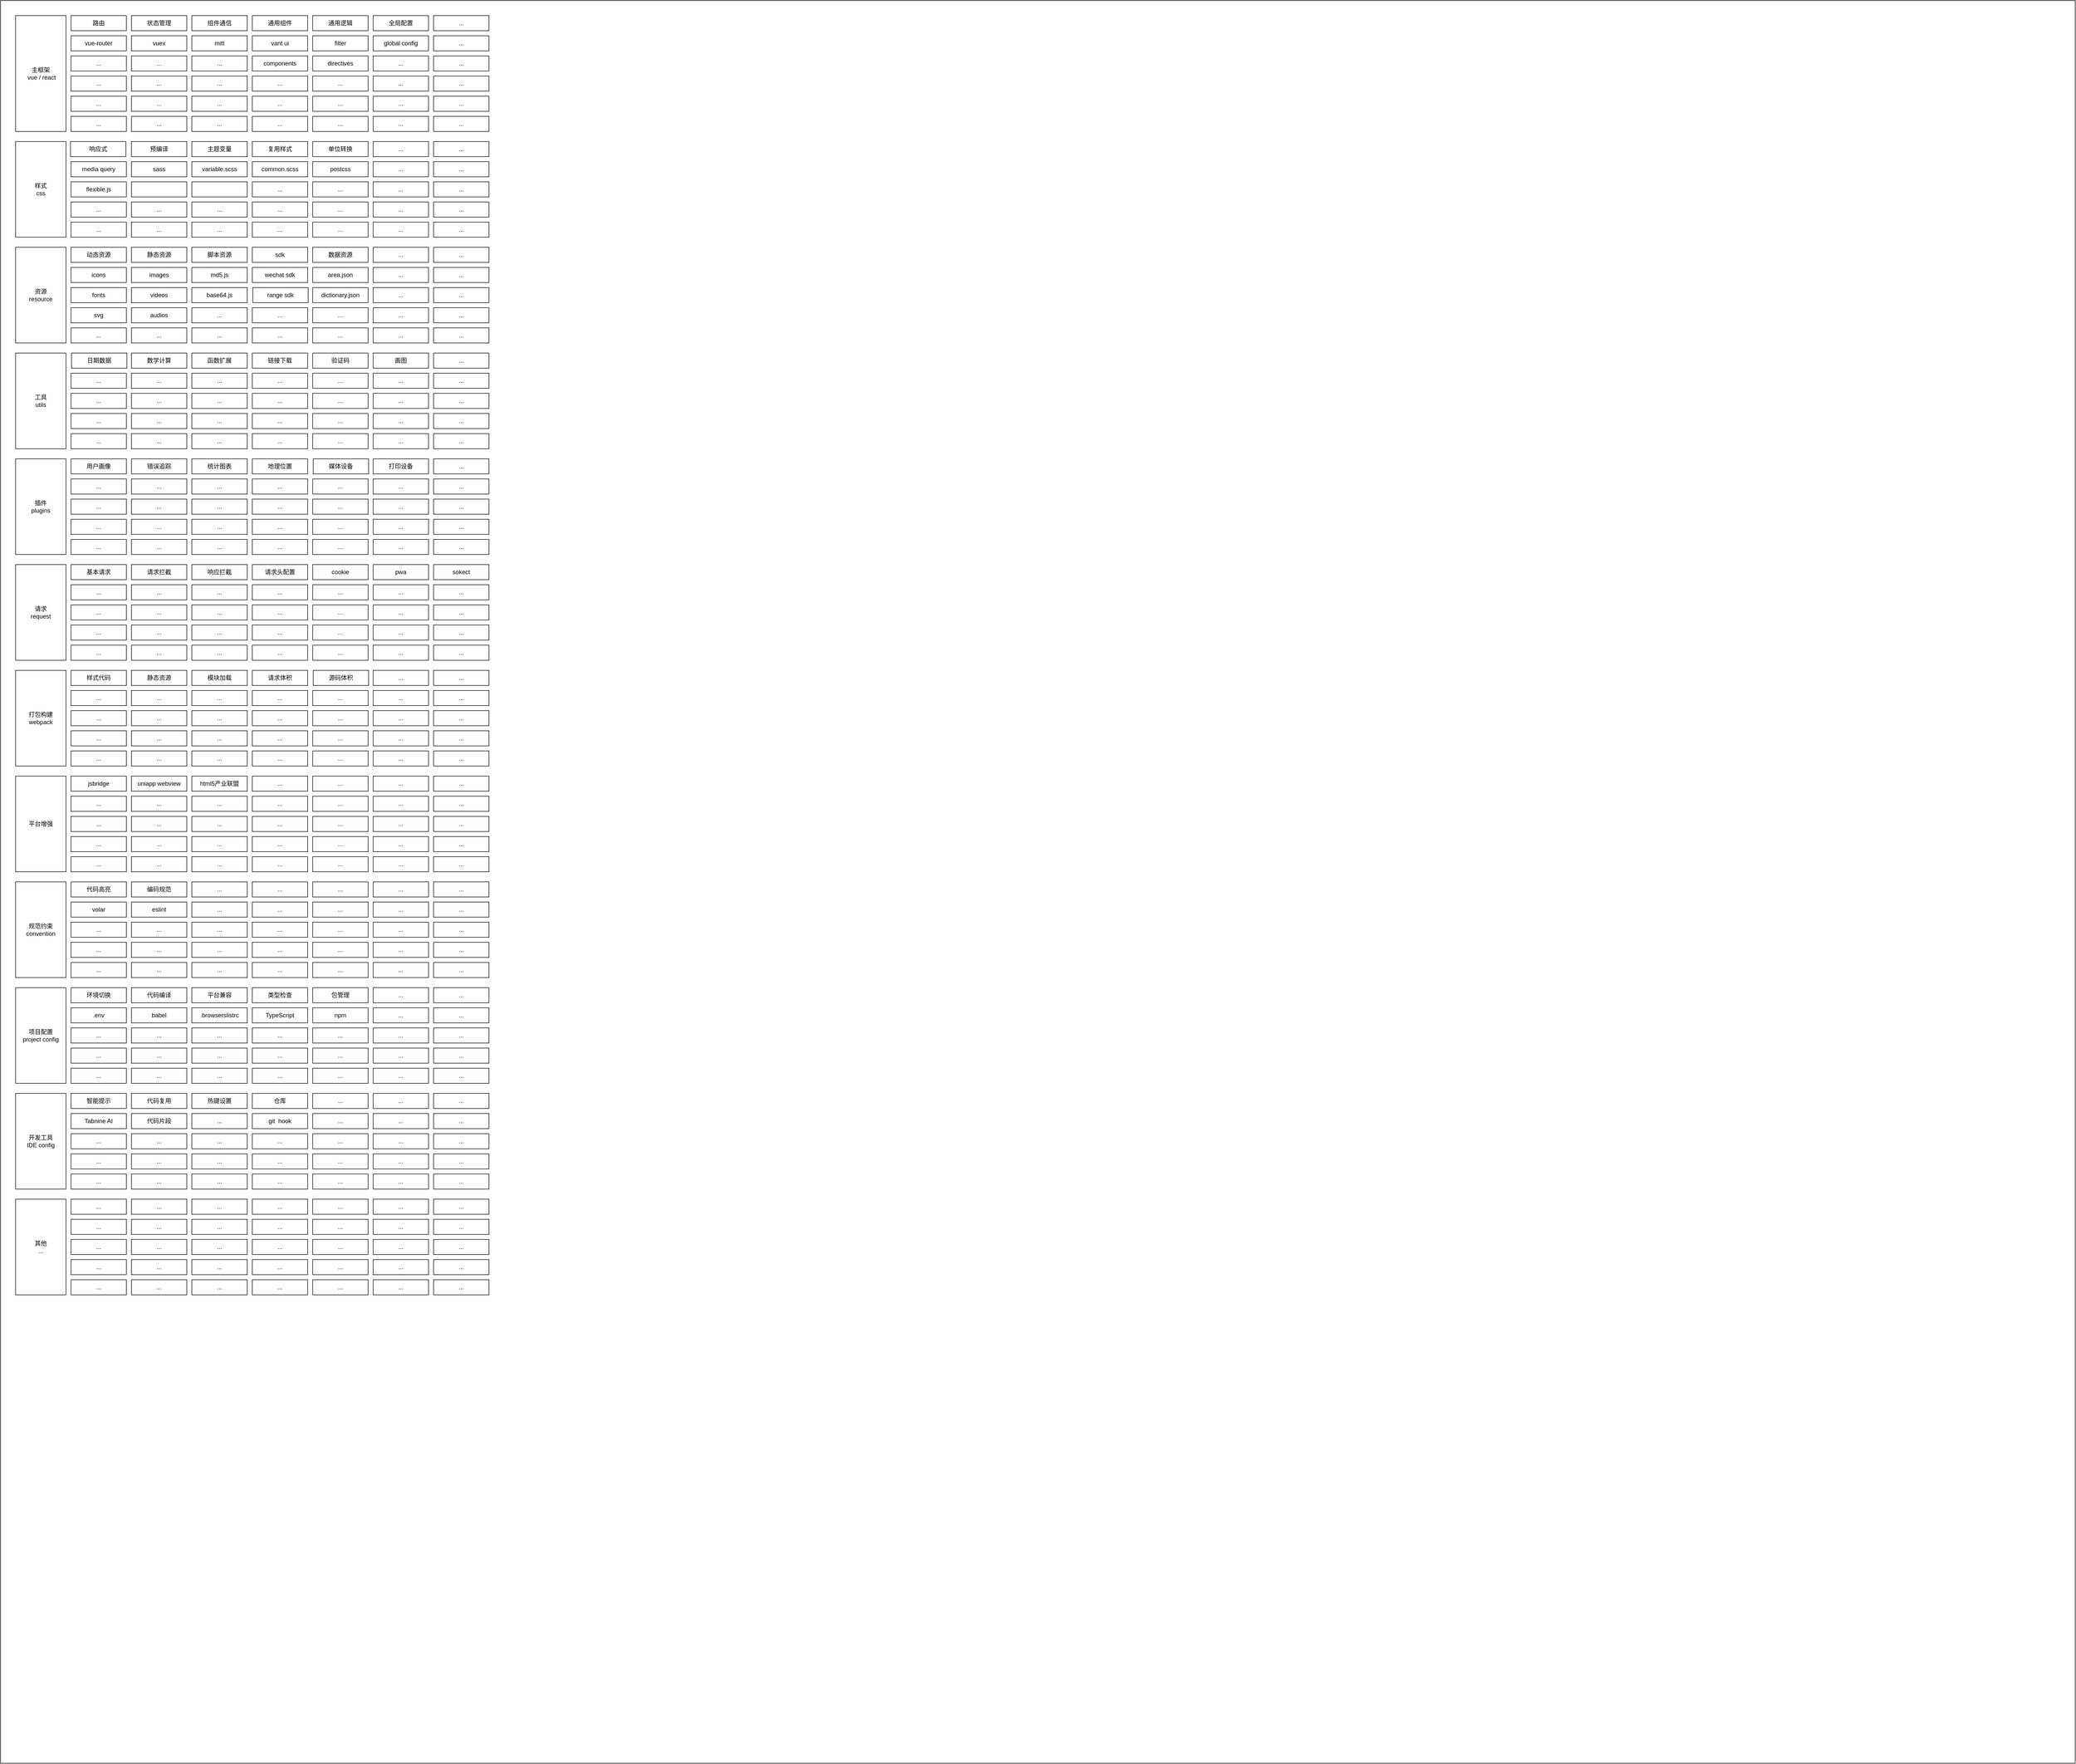 <mxfile version="21.3.7" type="github">
  <diagram id="gLNfoLtwoSVQRd7vIJSm" name="第 2 页">
    <mxGraphModel dx="2356" dy="436" grid="1" gridSize="10" guides="1" tooltips="1" connect="1" arrows="1" fold="1" page="1" pageScale="1" pageWidth="827" pageHeight="1169" math="0" shadow="0">
      <root>
        <mxCell id="0" />
        <mxCell id="1" parent="0" />
        <mxCell id="TVvnC7g8PCKM3b1k5tpY-4" value="" style="rounded=0;whiteSpace=wrap;html=1;" vertex="1" parent="1">
          <mxGeometry x="-1650" width="4120" height="3500" as="geometry" />
        </mxCell>
        <mxCell id="eeXdpK0dyerFSEOy829o-4" value="响应式" style="rounded=0;whiteSpace=wrap;html=1;" vertex="1" parent="TVvnC7g8PCKM3b1k5tpY-4">
          <mxGeometry x="139" y="280" width="110" height="30" as="geometry" />
        </mxCell>
        <mxCell id="eeXdpK0dyerFSEOy829o-2" value="预编译" style="rounded=0;whiteSpace=wrap;html=1;" vertex="1" parent="TVvnC7g8PCKM3b1k5tpY-4">
          <mxGeometry x="260" y="280" width="110" height="30" as="geometry" />
        </mxCell>
        <mxCell id="eeXdpK0dyerFSEOy829o-3" value="主题变量" style="rounded=0;whiteSpace=wrap;html=1;" vertex="1" parent="TVvnC7g8PCKM3b1k5tpY-4">
          <mxGeometry x="380" y="280" width="110" height="30" as="geometry" />
        </mxCell>
        <mxCell id="eeXdpK0dyerFSEOy829o-6" value="media query" style="rounded=0;whiteSpace=wrap;html=1;" vertex="1" parent="TVvnC7g8PCKM3b1k5tpY-4">
          <mxGeometry x="140" y="320" width="110" height="30" as="geometry" />
        </mxCell>
        <mxCell id="eeXdpK0dyerFSEOy829o-5" value="sass" style="rounded=0;whiteSpace=wrap;html=1;" vertex="1" parent="TVvnC7g8PCKM3b1k5tpY-4">
          <mxGeometry x="260" y="320" width="110" height="30" as="geometry" />
        </mxCell>
        <mxCell id="eeXdpK0dyerFSEOy829o-13" value="样式&lt;br&gt;css" style="rounded=0;whiteSpace=wrap;html=1;" vertex="1" parent="TVvnC7g8PCKM3b1k5tpY-4">
          <mxGeometry x="30" y="280" width="100" height="190" as="geometry" />
        </mxCell>
        <mxCell id="eeXdpK0dyerFSEOy829o-14" value="..." style="rounded=0;whiteSpace=wrap;html=1;" vertex="1" parent="TVvnC7g8PCKM3b1k5tpY-4">
          <mxGeometry x="140" y="190" width="110" height="30" as="geometry" />
        </mxCell>
        <mxCell id="eeXdpK0dyerFSEOy829o-27" value="..." style="rounded=0;whiteSpace=wrap;html=1;" vertex="1" parent="TVvnC7g8PCKM3b1k5tpY-4">
          <mxGeometry x="140" y="230" width="110" height="30" as="geometry" />
        </mxCell>
        <mxCell id="eeXdpK0dyerFSEOy829o-28" value="flexible.js" style="rounded=0;whiteSpace=wrap;html=1;" vertex="1" parent="TVvnC7g8PCKM3b1k5tpY-4">
          <mxGeometry x="140" y="360" width="110" height="30" as="geometry" />
        </mxCell>
        <mxCell id="eeXdpK0dyerFSEOy829o-29" value="..." style="rounded=0;whiteSpace=wrap;html=1;" vertex="1" parent="TVvnC7g8PCKM3b1k5tpY-4">
          <mxGeometry x="140" y="400" width="110" height="30" as="geometry" />
        </mxCell>
        <mxCell id="eeXdpK0dyerFSEOy829o-32" value="..." style="rounded=0;whiteSpace=wrap;html=1;" vertex="1" parent="TVvnC7g8PCKM3b1k5tpY-4">
          <mxGeometry x="140" y="440" width="110" height="30" as="geometry" />
        </mxCell>
        <mxCell id="eeXdpK0dyerFSEOy829o-33" value="动态资源" style="rounded=0;whiteSpace=wrap;html=1;" vertex="1" parent="TVvnC7g8PCKM3b1k5tpY-4">
          <mxGeometry x="140" y="490" width="110" height="30" as="geometry" />
        </mxCell>
        <mxCell id="eeXdpK0dyerFSEOy829o-34" value="icons" style="rounded=0;whiteSpace=wrap;html=1;" vertex="1" parent="TVvnC7g8PCKM3b1k5tpY-4">
          <mxGeometry x="140" y="530" width="110" height="30" as="geometry" />
        </mxCell>
        <mxCell id="eeXdpK0dyerFSEOy829o-35" value="资源&lt;br style=&quot;border-color: var(--border-color);&quot;&gt;resource" style="rounded=0;whiteSpace=wrap;html=1;" vertex="1" parent="TVvnC7g8PCKM3b1k5tpY-4">
          <mxGeometry x="30" y="490" width="100" height="190" as="geometry" />
        </mxCell>
        <mxCell id="eeXdpK0dyerFSEOy829o-36" value="fonts" style="rounded=0;whiteSpace=wrap;html=1;" vertex="1" parent="TVvnC7g8PCKM3b1k5tpY-4">
          <mxGeometry x="140" y="570" width="110" height="30" as="geometry" />
        </mxCell>
        <mxCell id="eeXdpK0dyerFSEOy829o-37" value="svg" style="rounded=0;whiteSpace=wrap;html=1;" vertex="1" parent="TVvnC7g8PCKM3b1k5tpY-4">
          <mxGeometry x="140" y="610" width="110" height="30" as="geometry" />
        </mxCell>
        <mxCell id="eeXdpK0dyerFSEOy829o-38" value="..." style="rounded=0;whiteSpace=wrap;html=1;" vertex="1" parent="TVvnC7g8PCKM3b1k5tpY-4">
          <mxGeometry x="140" y="650" width="110" height="30" as="geometry" />
        </mxCell>
        <mxCell id="eeXdpK0dyerFSEOy829o-69" value="日期数据" style="rounded=0;whiteSpace=wrap;html=1;" vertex="1" parent="TVvnC7g8PCKM3b1k5tpY-4">
          <mxGeometry x="141" y="700" width="110" height="30" as="geometry" />
        </mxCell>
        <mxCell id="eeXdpK0dyerFSEOy829o-70" value="..." style="rounded=0;whiteSpace=wrap;html=1;" vertex="1" parent="TVvnC7g8PCKM3b1k5tpY-4">
          <mxGeometry x="140" y="740" width="110" height="30" as="geometry" />
        </mxCell>
        <mxCell id="eeXdpK0dyerFSEOy829o-71" value="工具&lt;br&gt;utils" style="rounded=0;whiteSpace=wrap;html=1;" vertex="1" parent="TVvnC7g8PCKM3b1k5tpY-4">
          <mxGeometry x="30" y="700" width="100" height="190" as="geometry" />
        </mxCell>
        <mxCell id="eeXdpK0dyerFSEOy829o-72" value="..." style="rounded=0;whiteSpace=wrap;html=1;" vertex="1" parent="TVvnC7g8PCKM3b1k5tpY-4">
          <mxGeometry x="140" y="780" width="110" height="30" as="geometry" />
        </mxCell>
        <mxCell id="eeXdpK0dyerFSEOy829o-73" value="..." style="rounded=0;whiteSpace=wrap;html=1;" vertex="1" parent="TVvnC7g8PCKM3b1k5tpY-4">
          <mxGeometry x="140" y="820" width="110" height="30" as="geometry" />
        </mxCell>
        <mxCell id="eeXdpK0dyerFSEOy829o-74" value="..." style="rounded=0;whiteSpace=wrap;html=1;" vertex="1" parent="TVvnC7g8PCKM3b1k5tpY-4">
          <mxGeometry x="140" y="860" width="110" height="30" as="geometry" />
        </mxCell>
        <mxCell id="eeXdpK0dyerFSEOy829o-75" value="用户画像" style="rounded=0;whiteSpace=wrap;html=1;" vertex="1" parent="TVvnC7g8PCKM3b1k5tpY-4">
          <mxGeometry x="140" y="910" width="110" height="30" as="geometry" />
        </mxCell>
        <mxCell id="eeXdpK0dyerFSEOy829o-76" value="..." style="rounded=0;whiteSpace=wrap;html=1;" vertex="1" parent="TVvnC7g8PCKM3b1k5tpY-4">
          <mxGeometry x="140" y="950" width="110" height="30" as="geometry" />
        </mxCell>
        <mxCell id="eeXdpK0dyerFSEOy829o-77" value="插件&lt;br&gt;plugins" style="rounded=0;whiteSpace=wrap;html=1;" vertex="1" parent="TVvnC7g8PCKM3b1k5tpY-4">
          <mxGeometry x="30" y="910" width="100" height="190" as="geometry" />
        </mxCell>
        <mxCell id="eeXdpK0dyerFSEOy829o-78" value="..." style="rounded=0;whiteSpace=wrap;html=1;" vertex="1" parent="TVvnC7g8PCKM3b1k5tpY-4">
          <mxGeometry x="140" y="990" width="110" height="30" as="geometry" />
        </mxCell>
        <mxCell id="eeXdpK0dyerFSEOy829o-79" value="..." style="rounded=0;whiteSpace=wrap;html=1;" vertex="1" parent="TVvnC7g8PCKM3b1k5tpY-4">
          <mxGeometry x="140" y="1030" width="110" height="30" as="geometry" />
        </mxCell>
        <mxCell id="eeXdpK0dyerFSEOy829o-80" value="..." style="rounded=0;whiteSpace=wrap;html=1;" vertex="1" parent="TVvnC7g8PCKM3b1k5tpY-4">
          <mxGeometry x="140" y="1070" width="110" height="30" as="geometry" />
        </mxCell>
        <mxCell id="eeXdpK0dyerFSEOy829o-99" value="基本请求" style="rounded=0;whiteSpace=wrap;html=1;" vertex="1" parent="TVvnC7g8PCKM3b1k5tpY-4">
          <mxGeometry x="140" y="1120" width="110" height="30" as="geometry" />
        </mxCell>
        <mxCell id="eeXdpK0dyerFSEOy829o-100" value="..." style="rounded=0;whiteSpace=wrap;html=1;" vertex="1" parent="TVvnC7g8PCKM3b1k5tpY-4">
          <mxGeometry x="140" y="1160" width="110" height="30" as="geometry" />
        </mxCell>
        <mxCell id="eeXdpK0dyerFSEOy829o-101" value="请求&lt;br&gt;request" style="rounded=0;whiteSpace=wrap;html=1;" vertex="1" parent="TVvnC7g8PCKM3b1k5tpY-4">
          <mxGeometry x="30" y="1120" width="100" height="190" as="geometry" />
        </mxCell>
        <mxCell id="eeXdpK0dyerFSEOy829o-102" value="..." style="rounded=0;whiteSpace=wrap;html=1;" vertex="1" parent="TVvnC7g8PCKM3b1k5tpY-4">
          <mxGeometry x="140" y="1200" width="110" height="30" as="geometry" />
        </mxCell>
        <mxCell id="eeXdpK0dyerFSEOy829o-103" value="..." style="rounded=0;whiteSpace=wrap;html=1;" vertex="1" parent="TVvnC7g8PCKM3b1k5tpY-4">
          <mxGeometry x="140" y="1240" width="110" height="30" as="geometry" />
        </mxCell>
        <mxCell id="eeXdpK0dyerFSEOy829o-104" value="..." style="rounded=0;whiteSpace=wrap;html=1;" vertex="1" parent="TVvnC7g8PCKM3b1k5tpY-4">
          <mxGeometry x="140" y="1280" width="110" height="30" as="geometry" />
        </mxCell>
        <mxCell id="eeXdpK0dyerFSEOy829o-95" value="打包构建&lt;br&gt;webpack" style="rounded=0;whiteSpace=wrap;html=1;" vertex="1" parent="TVvnC7g8PCKM3b1k5tpY-4">
          <mxGeometry x="30" y="1330" width="100" height="190" as="geometry" />
        </mxCell>
        <mxCell id="eeXdpK0dyerFSEOy829o-93" value="样式代码" style="rounded=0;whiteSpace=wrap;html=1;" vertex="1" parent="TVvnC7g8PCKM3b1k5tpY-4">
          <mxGeometry x="140" y="1330" width="110" height="30" as="geometry" />
        </mxCell>
        <mxCell id="eeXdpK0dyerFSEOy829o-94" value="..." style="rounded=0;whiteSpace=wrap;html=1;" vertex="1" parent="TVvnC7g8PCKM3b1k5tpY-4">
          <mxGeometry x="140" y="1370" width="110" height="30" as="geometry" />
        </mxCell>
        <mxCell id="eeXdpK0dyerFSEOy829o-96" value="..." style="rounded=0;whiteSpace=wrap;html=1;" vertex="1" parent="TVvnC7g8PCKM3b1k5tpY-4">
          <mxGeometry x="140" y="1410" width="110" height="30" as="geometry" />
        </mxCell>
        <mxCell id="eeXdpK0dyerFSEOy829o-97" value="..." style="rounded=0;whiteSpace=wrap;html=1;" vertex="1" parent="TVvnC7g8PCKM3b1k5tpY-4">
          <mxGeometry x="140" y="1450" width="110" height="30" as="geometry" />
        </mxCell>
        <mxCell id="eeXdpK0dyerFSEOy829o-98" value="..." style="rounded=0;whiteSpace=wrap;html=1;" vertex="1" parent="TVvnC7g8PCKM3b1k5tpY-4">
          <mxGeometry x="140" y="1490" width="110" height="30" as="geometry" />
        </mxCell>
        <mxCell id="eeXdpK0dyerFSEOy829o-81" value="jsbridge" style="rounded=0;whiteSpace=wrap;html=1;" vertex="1" parent="TVvnC7g8PCKM3b1k5tpY-4">
          <mxGeometry x="140" y="1540" width="110" height="30" as="geometry" />
        </mxCell>
        <mxCell id="eeXdpK0dyerFSEOy829o-82" value="..." style="rounded=0;whiteSpace=wrap;html=1;" vertex="1" parent="TVvnC7g8PCKM3b1k5tpY-4">
          <mxGeometry x="140" y="1580" width="110" height="30" as="geometry" />
        </mxCell>
        <mxCell id="eeXdpK0dyerFSEOy829o-84" value="..." style="rounded=0;whiteSpace=wrap;html=1;" vertex="1" parent="TVvnC7g8PCKM3b1k5tpY-4">
          <mxGeometry x="140" y="1620" width="110" height="30" as="geometry" />
        </mxCell>
        <mxCell id="eeXdpK0dyerFSEOy829o-85" value="..." style="rounded=0;whiteSpace=wrap;html=1;" vertex="1" parent="TVvnC7g8PCKM3b1k5tpY-4">
          <mxGeometry x="140" y="1660" width="110" height="30" as="geometry" />
        </mxCell>
        <mxCell id="eeXdpK0dyerFSEOy829o-86" value="..." style="rounded=0;whiteSpace=wrap;html=1;" vertex="1" parent="TVvnC7g8PCKM3b1k5tpY-4">
          <mxGeometry x="140" y="1700" width="110" height="30" as="geometry" />
        </mxCell>
        <mxCell id="eeXdpK0dyerFSEOy829o-83" value="平台增强" style="rounded=0;whiteSpace=wrap;html=1;" vertex="1" parent="TVvnC7g8PCKM3b1k5tpY-4">
          <mxGeometry x="30" y="1540" width="100" height="190" as="geometry" />
        </mxCell>
        <mxCell id="YAgpk1qS0drOol1U3WiX-1" value="代码高亮" style="rounded=0;whiteSpace=wrap;html=1;" vertex="1" parent="TVvnC7g8PCKM3b1k5tpY-4">
          <mxGeometry x="140" y="1750" width="110" height="30" as="geometry" />
        </mxCell>
        <mxCell id="YAgpk1qS0drOol1U3WiX-2" value="volar" style="rounded=0;whiteSpace=wrap;html=1;" vertex="1" parent="TVvnC7g8PCKM3b1k5tpY-4">
          <mxGeometry x="140" y="1790" width="110" height="30" as="geometry" />
        </mxCell>
        <mxCell id="YAgpk1qS0drOol1U3WiX-3" value="..." style="rounded=0;whiteSpace=wrap;html=1;" vertex="1" parent="TVvnC7g8PCKM3b1k5tpY-4">
          <mxGeometry x="140" y="1830" width="110" height="30" as="geometry" />
        </mxCell>
        <mxCell id="YAgpk1qS0drOol1U3WiX-4" value="..." style="rounded=0;whiteSpace=wrap;html=1;" vertex="1" parent="TVvnC7g8PCKM3b1k5tpY-4">
          <mxGeometry x="140" y="1870" width="110" height="30" as="geometry" />
        </mxCell>
        <mxCell id="YAgpk1qS0drOol1U3WiX-5" value="..." style="rounded=0;whiteSpace=wrap;html=1;" vertex="1" parent="TVvnC7g8PCKM3b1k5tpY-4">
          <mxGeometry x="140" y="1910" width="110" height="30" as="geometry" />
        </mxCell>
        <mxCell id="YAgpk1qS0drOol1U3WiX-6" value="规范约束&lt;br style=&quot;border-color: var(--border-color);&quot;&gt;convention" style="rounded=0;whiteSpace=wrap;html=1;" vertex="1" parent="TVvnC7g8PCKM3b1k5tpY-4">
          <mxGeometry x="30" y="1750" width="100" height="190" as="geometry" />
        </mxCell>
        <mxCell id="YAgpk1qS0drOol1U3WiX-7" value="环境切换" style="rounded=0;whiteSpace=wrap;html=1;" vertex="1" parent="TVvnC7g8PCKM3b1k5tpY-4">
          <mxGeometry x="140" y="1960" width="110" height="30" as="geometry" />
        </mxCell>
        <mxCell id="YAgpk1qS0drOol1U3WiX-8" value=".env" style="rounded=0;whiteSpace=wrap;html=1;" vertex="1" parent="TVvnC7g8PCKM3b1k5tpY-4">
          <mxGeometry x="140" y="2000" width="110" height="30" as="geometry" />
        </mxCell>
        <mxCell id="YAgpk1qS0drOol1U3WiX-9" value="..." style="rounded=0;whiteSpace=wrap;html=1;" vertex="1" parent="TVvnC7g8PCKM3b1k5tpY-4">
          <mxGeometry x="140" y="2040" width="110" height="30" as="geometry" />
        </mxCell>
        <mxCell id="YAgpk1qS0drOol1U3WiX-10" value="..." style="rounded=0;whiteSpace=wrap;html=1;" vertex="1" parent="TVvnC7g8PCKM3b1k5tpY-4">
          <mxGeometry x="140" y="2080" width="110" height="30" as="geometry" />
        </mxCell>
        <mxCell id="YAgpk1qS0drOol1U3WiX-11" value="..." style="rounded=0;whiteSpace=wrap;html=1;" vertex="1" parent="TVvnC7g8PCKM3b1k5tpY-4">
          <mxGeometry x="140" y="2120" width="110" height="30" as="geometry" />
        </mxCell>
        <mxCell id="YAgpk1qS0drOol1U3WiX-12" value="项目配置&lt;br&gt;project config" style="rounded=0;whiteSpace=wrap;html=1;" vertex="1" parent="TVvnC7g8PCKM3b1k5tpY-4">
          <mxGeometry x="30" y="1960" width="100" height="190" as="geometry" />
        </mxCell>
        <mxCell id="YAgpk1qS0drOol1U3WiX-13" value="智能提示" style="rounded=0;whiteSpace=wrap;html=1;" vertex="1" parent="TVvnC7g8PCKM3b1k5tpY-4">
          <mxGeometry x="140" y="2170" width="110" height="30" as="geometry" />
        </mxCell>
        <mxCell id="YAgpk1qS0drOol1U3WiX-14" value="Tabnine AI" style="rounded=0;whiteSpace=wrap;html=1;" vertex="1" parent="TVvnC7g8PCKM3b1k5tpY-4">
          <mxGeometry x="140" y="2210" width="110" height="30" as="geometry" />
        </mxCell>
        <mxCell id="YAgpk1qS0drOol1U3WiX-15" value="..." style="rounded=0;whiteSpace=wrap;html=1;" vertex="1" parent="TVvnC7g8PCKM3b1k5tpY-4">
          <mxGeometry x="140" y="2250" width="110" height="30" as="geometry" />
        </mxCell>
        <mxCell id="YAgpk1qS0drOol1U3WiX-16" value="..." style="rounded=0;whiteSpace=wrap;html=1;" vertex="1" parent="TVvnC7g8PCKM3b1k5tpY-4">
          <mxGeometry x="140" y="2290" width="110" height="30" as="geometry" />
        </mxCell>
        <mxCell id="YAgpk1qS0drOol1U3WiX-17" value="..." style="rounded=0;whiteSpace=wrap;html=1;" vertex="1" parent="TVvnC7g8PCKM3b1k5tpY-4">
          <mxGeometry x="140" y="2330" width="110" height="30" as="geometry" />
        </mxCell>
        <mxCell id="YAgpk1qS0drOol1U3WiX-18" value="开发工具&lt;br&gt;IDE config" style="rounded=0;whiteSpace=wrap;html=1;" vertex="1" parent="TVvnC7g8PCKM3b1k5tpY-4">
          <mxGeometry x="30" y="2170" width="100" height="190" as="geometry" />
        </mxCell>
        <mxCell id="YAgpk1qS0drOol1U3WiX-19" value="组件通信" style="rounded=0;whiteSpace=wrap;html=1;" vertex="1" parent="TVvnC7g8PCKM3b1k5tpY-4">
          <mxGeometry x="380" y="30" width="110" height="30" as="geometry" />
        </mxCell>
        <mxCell id="YAgpk1qS0drOol1U3WiX-20" value="通用组件" style="rounded=0;whiteSpace=wrap;html=1;" vertex="1" parent="TVvnC7g8PCKM3b1k5tpY-4">
          <mxGeometry x="500" y="30" width="110" height="30" as="geometry" />
        </mxCell>
        <mxCell id="YAgpk1qS0drOol1U3WiX-21" value="全局配置" style="rounded=0;whiteSpace=wrap;html=1;" vertex="1" parent="TVvnC7g8PCKM3b1k5tpY-4">
          <mxGeometry x="740" y="30" width="110" height="30" as="geometry" />
        </mxCell>
        <mxCell id="YAgpk1qS0drOol1U3WiX-25" value="通用逻辑" style="rounded=0;whiteSpace=wrap;html=1;" vertex="1" parent="TVvnC7g8PCKM3b1k5tpY-4">
          <mxGeometry x="620" y="30" width="110" height="30" as="geometry" />
        </mxCell>
        <mxCell id="YAgpk1qS0drOol1U3WiX-26" value="..." style="rounded=0;whiteSpace=wrap;html=1;" vertex="1" parent="TVvnC7g8PCKM3b1k5tpY-4">
          <mxGeometry x="860" y="30" width="110" height="30" as="geometry" />
        </mxCell>
        <mxCell id="YAgpk1qS0drOol1U3WiX-27" value="vant ui" style="rounded=0;whiteSpace=wrap;html=1;" vertex="1" parent="TVvnC7g8PCKM3b1k5tpY-4">
          <mxGeometry x="500" y="70" width="110" height="30" as="geometry" />
        </mxCell>
        <mxCell id="YAgpk1qS0drOol1U3WiX-28" value="filter" style="rounded=0;whiteSpace=wrap;html=1;" vertex="1" parent="TVvnC7g8PCKM3b1k5tpY-4">
          <mxGeometry x="620" y="70" width="110" height="30" as="geometry" />
        </mxCell>
        <mxCell id="YAgpk1qS0drOol1U3WiX-31" value="&lt;meta charset=&quot;utf-8&quot;&gt;&lt;span style=&quot;color: rgb(0, 0, 0); font-family: Helvetica; font-size: 12px; font-style: normal; font-variant-ligatures: normal; font-variant-caps: normal; font-weight: 400; letter-spacing: normal; orphans: 2; text-align: center; text-indent: 0px; text-transform: none; widows: 2; word-spacing: 0px; -webkit-text-stroke-width: 0px; background-color: rgb(251, 251, 251); text-decoration-thickness: initial; text-decoration-style: initial; text-decoration-color: initial; float: none; display: inline !important;&quot;&gt;global config&lt;/span&gt;" style="rounded=0;whiteSpace=wrap;html=1;" vertex="1" parent="TVvnC7g8PCKM3b1k5tpY-4">
          <mxGeometry x="740" y="70" width="110" height="30" as="geometry" />
        </mxCell>
        <mxCell id="YAgpk1qS0drOol1U3WiX-32" value="..." style="rounded=0;whiteSpace=wrap;html=1;" vertex="1" parent="TVvnC7g8PCKM3b1k5tpY-4">
          <mxGeometry x="860" y="70" width="110" height="30" as="geometry" />
        </mxCell>
        <mxCell id="YAgpk1qS0drOol1U3WiX-114" value="..." style="rounded=0;whiteSpace=wrap;html=1;" vertex="1" parent="TVvnC7g8PCKM3b1k5tpY-4">
          <mxGeometry x="740" y="110" width="110" height="30" as="geometry" />
        </mxCell>
        <mxCell id="YAgpk1qS0drOol1U3WiX-115" value="components" style="rounded=0;whiteSpace=wrap;html=1;" vertex="1" parent="TVvnC7g8PCKM3b1k5tpY-4">
          <mxGeometry x="500" y="110" width="110" height="30" as="geometry" />
        </mxCell>
        <mxCell id="YAgpk1qS0drOol1U3WiX-116" value="directives" style="rounded=0;whiteSpace=wrap;html=1;" vertex="1" parent="TVvnC7g8PCKM3b1k5tpY-4">
          <mxGeometry x="620" y="110" width="110" height="30" as="geometry" />
        </mxCell>
        <mxCell id="YAgpk1qS0drOol1U3WiX-126" value="..." style="rounded=0;whiteSpace=wrap;html=1;" vertex="1" parent="TVvnC7g8PCKM3b1k5tpY-4">
          <mxGeometry x="260" y="150" width="110" height="30" as="geometry" />
        </mxCell>
        <mxCell id="YAgpk1qS0drOol1U3WiX-127" value="..." style="rounded=0;whiteSpace=wrap;html=1;" vertex="1" parent="TVvnC7g8PCKM3b1k5tpY-4">
          <mxGeometry x="380" y="150" width="110" height="30" as="geometry" />
        </mxCell>
        <mxCell id="YAgpk1qS0drOol1U3WiX-128" value="..." style="rounded=0;whiteSpace=wrap;html=1;" vertex="1" parent="TVvnC7g8PCKM3b1k5tpY-4">
          <mxGeometry x="500" y="150" width="110" height="30" as="geometry" />
        </mxCell>
        <mxCell id="YAgpk1qS0drOol1U3WiX-129" value="..." style="rounded=0;whiteSpace=wrap;html=1;" vertex="1" parent="TVvnC7g8PCKM3b1k5tpY-4">
          <mxGeometry x="860" y="110" width="110" height="30" as="geometry" />
        </mxCell>
        <mxCell id="YAgpk1qS0drOol1U3WiX-130" value="..." style="rounded=0;whiteSpace=wrap;html=1;" vertex="1" parent="TVvnC7g8PCKM3b1k5tpY-4">
          <mxGeometry x="620" y="150" width="110" height="30" as="geometry" />
        </mxCell>
        <mxCell id="YAgpk1qS0drOol1U3WiX-131" value="..." style="rounded=0;whiteSpace=wrap;html=1;" vertex="1" parent="TVvnC7g8PCKM3b1k5tpY-4">
          <mxGeometry x="740" y="150" width="110" height="30" as="geometry" />
        </mxCell>
        <mxCell id="YAgpk1qS0drOol1U3WiX-132" value="..." style="rounded=0;whiteSpace=wrap;html=1;" vertex="1" parent="TVvnC7g8PCKM3b1k5tpY-4">
          <mxGeometry x="860" y="150" width="110" height="30" as="geometry" />
        </mxCell>
        <mxCell id="YAgpk1qS0drOol1U3WiX-133" value="..." style="rounded=0;whiteSpace=wrap;html=1;" vertex="1" parent="TVvnC7g8PCKM3b1k5tpY-4">
          <mxGeometry x="260" y="190" width="110" height="30" as="geometry" />
        </mxCell>
        <mxCell id="YAgpk1qS0drOol1U3WiX-134" value="..." style="rounded=0;whiteSpace=wrap;html=1;" vertex="1" parent="TVvnC7g8PCKM3b1k5tpY-4">
          <mxGeometry x="380" y="190" width="110" height="30" as="geometry" />
        </mxCell>
        <mxCell id="YAgpk1qS0drOol1U3WiX-135" value="..." style="rounded=0;whiteSpace=wrap;html=1;" vertex="1" parent="TVvnC7g8PCKM3b1k5tpY-4">
          <mxGeometry x="500" y="190" width="110" height="30" as="geometry" />
        </mxCell>
        <mxCell id="YAgpk1qS0drOol1U3WiX-136" value="..." style="rounded=0;whiteSpace=wrap;html=1;" vertex="1" parent="TVvnC7g8PCKM3b1k5tpY-4">
          <mxGeometry x="620" y="190" width="110" height="30" as="geometry" />
        </mxCell>
        <mxCell id="YAgpk1qS0drOol1U3WiX-137" value="..." style="rounded=0;whiteSpace=wrap;html=1;" vertex="1" parent="TVvnC7g8PCKM3b1k5tpY-4">
          <mxGeometry x="740" y="190" width="110" height="30" as="geometry" />
        </mxCell>
        <mxCell id="YAgpk1qS0drOol1U3WiX-138" value="..." style="rounded=0;whiteSpace=wrap;html=1;" vertex="1" parent="TVvnC7g8PCKM3b1k5tpY-4">
          <mxGeometry x="860" y="190" width="110" height="30" as="geometry" />
        </mxCell>
        <mxCell id="YAgpk1qS0drOol1U3WiX-139" value="..." style="rounded=0;whiteSpace=wrap;html=1;" vertex="1" parent="TVvnC7g8PCKM3b1k5tpY-4">
          <mxGeometry x="260" y="230" width="110" height="30" as="geometry" />
        </mxCell>
        <mxCell id="YAgpk1qS0drOol1U3WiX-140" value="..." style="rounded=0;whiteSpace=wrap;html=1;" vertex="1" parent="TVvnC7g8PCKM3b1k5tpY-4">
          <mxGeometry x="380" y="230" width="110" height="30" as="geometry" />
        </mxCell>
        <mxCell id="YAgpk1qS0drOol1U3WiX-141" value="..." style="rounded=0;whiteSpace=wrap;html=1;" vertex="1" parent="TVvnC7g8PCKM3b1k5tpY-4">
          <mxGeometry x="500" y="230" width="110" height="30" as="geometry" />
        </mxCell>
        <mxCell id="YAgpk1qS0drOol1U3WiX-142" value="..." style="rounded=0;whiteSpace=wrap;html=1;" vertex="1" parent="TVvnC7g8PCKM3b1k5tpY-4">
          <mxGeometry x="620" y="230" width="110" height="30" as="geometry" />
        </mxCell>
        <mxCell id="YAgpk1qS0drOol1U3WiX-143" value="..." style="rounded=0;whiteSpace=wrap;html=1;" vertex="1" parent="TVvnC7g8PCKM3b1k5tpY-4">
          <mxGeometry x="740" y="230" width="110" height="30" as="geometry" />
        </mxCell>
        <mxCell id="YAgpk1qS0drOol1U3WiX-144" value="..." style="rounded=0;whiteSpace=wrap;html=1;" vertex="1" parent="TVvnC7g8PCKM3b1k5tpY-4">
          <mxGeometry x="860" y="230" width="110" height="30" as="geometry" />
        </mxCell>
        <mxCell id="YAgpk1qS0drOol1U3WiX-145" value="" style="rounded=0;whiteSpace=wrap;html=1;" vertex="1" parent="TVvnC7g8PCKM3b1k5tpY-4">
          <mxGeometry x="260" y="360" width="110" height="30" as="geometry" />
        </mxCell>
        <mxCell id="YAgpk1qS0drOol1U3WiX-146" value="" style="rounded=0;whiteSpace=wrap;html=1;" vertex="1" parent="TVvnC7g8PCKM3b1k5tpY-4">
          <mxGeometry x="380" y="360" width="110" height="30" as="geometry" />
        </mxCell>
        <mxCell id="YAgpk1qS0drOol1U3WiX-147" value="..." style="rounded=0;whiteSpace=wrap;html=1;" vertex="1" parent="TVvnC7g8PCKM3b1k5tpY-4">
          <mxGeometry x="500" y="360" width="110" height="30" as="geometry" />
        </mxCell>
        <mxCell id="YAgpk1qS0drOol1U3WiX-148" value="..." style="rounded=0;whiteSpace=wrap;html=1;" vertex="1" parent="TVvnC7g8PCKM3b1k5tpY-4">
          <mxGeometry x="620" y="360" width="110" height="30" as="geometry" />
        </mxCell>
        <mxCell id="YAgpk1qS0drOol1U3WiX-149" value="..." style="rounded=0;whiteSpace=wrap;html=1;" vertex="1" parent="TVvnC7g8PCKM3b1k5tpY-4">
          <mxGeometry x="740" y="360" width="110" height="30" as="geometry" />
        </mxCell>
        <mxCell id="YAgpk1qS0drOol1U3WiX-150" value="..." style="rounded=0;whiteSpace=wrap;html=1;" vertex="1" parent="TVvnC7g8PCKM3b1k5tpY-4">
          <mxGeometry x="860" y="360" width="110" height="30" as="geometry" />
        </mxCell>
        <mxCell id="YAgpk1qS0drOol1U3WiX-151" value="..." style="rounded=0;whiteSpace=wrap;html=1;" vertex="1" parent="TVvnC7g8PCKM3b1k5tpY-4">
          <mxGeometry x="260" y="400" width="110" height="30" as="geometry" />
        </mxCell>
        <mxCell id="YAgpk1qS0drOol1U3WiX-152" value="..." style="rounded=0;whiteSpace=wrap;html=1;" vertex="1" parent="TVvnC7g8PCKM3b1k5tpY-4">
          <mxGeometry x="380" y="400" width="110" height="30" as="geometry" />
        </mxCell>
        <mxCell id="YAgpk1qS0drOol1U3WiX-153" value="..." style="rounded=0;whiteSpace=wrap;html=1;" vertex="1" parent="TVvnC7g8PCKM3b1k5tpY-4">
          <mxGeometry x="500" y="400" width="110" height="30" as="geometry" />
        </mxCell>
        <mxCell id="YAgpk1qS0drOol1U3WiX-154" value="..." style="rounded=0;whiteSpace=wrap;html=1;" vertex="1" parent="TVvnC7g8PCKM3b1k5tpY-4">
          <mxGeometry x="620" y="400" width="110" height="30" as="geometry" />
        </mxCell>
        <mxCell id="YAgpk1qS0drOol1U3WiX-155" value="..." style="rounded=0;whiteSpace=wrap;html=1;" vertex="1" parent="TVvnC7g8PCKM3b1k5tpY-4">
          <mxGeometry x="740" y="400" width="110" height="30" as="geometry" />
        </mxCell>
        <mxCell id="YAgpk1qS0drOol1U3WiX-156" value="..." style="rounded=0;whiteSpace=wrap;html=1;" vertex="1" parent="TVvnC7g8PCKM3b1k5tpY-4">
          <mxGeometry x="860" y="400" width="110" height="30" as="geometry" />
        </mxCell>
        <mxCell id="YAgpk1qS0drOol1U3WiX-157" value="..." style="rounded=0;whiteSpace=wrap;html=1;" vertex="1" parent="TVvnC7g8PCKM3b1k5tpY-4">
          <mxGeometry x="260" y="440" width="110" height="30" as="geometry" />
        </mxCell>
        <mxCell id="YAgpk1qS0drOol1U3WiX-158" value="..." style="rounded=0;whiteSpace=wrap;html=1;" vertex="1" parent="TVvnC7g8PCKM3b1k5tpY-4">
          <mxGeometry x="380" y="440" width="110" height="30" as="geometry" />
        </mxCell>
        <mxCell id="YAgpk1qS0drOol1U3WiX-159" value="..." style="rounded=0;whiteSpace=wrap;html=1;" vertex="1" parent="TVvnC7g8PCKM3b1k5tpY-4">
          <mxGeometry x="500" y="440" width="110" height="30" as="geometry" />
        </mxCell>
        <mxCell id="YAgpk1qS0drOol1U3WiX-160" value="..." style="rounded=0;whiteSpace=wrap;html=1;" vertex="1" parent="TVvnC7g8PCKM3b1k5tpY-4">
          <mxGeometry x="620" y="440" width="110" height="30" as="geometry" />
        </mxCell>
        <mxCell id="YAgpk1qS0drOol1U3WiX-161" value="..." style="rounded=0;whiteSpace=wrap;html=1;" vertex="1" parent="TVvnC7g8PCKM3b1k5tpY-4">
          <mxGeometry x="740" y="440" width="110" height="30" as="geometry" />
        </mxCell>
        <mxCell id="YAgpk1qS0drOol1U3WiX-162" value="..." style="rounded=0;whiteSpace=wrap;html=1;" vertex="1" parent="TVvnC7g8PCKM3b1k5tpY-4">
          <mxGeometry x="860" y="440" width="110" height="30" as="geometry" />
        </mxCell>
        <mxCell id="YAgpk1qS0drOol1U3WiX-163" value="静态资源" style="rounded=0;whiteSpace=wrap;html=1;" vertex="1" parent="TVvnC7g8PCKM3b1k5tpY-4">
          <mxGeometry x="260" y="490" width="110" height="30" as="geometry" />
        </mxCell>
        <mxCell id="YAgpk1qS0drOol1U3WiX-164" value="脚本资源" style="rounded=0;whiteSpace=wrap;html=1;" vertex="1" parent="TVvnC7g8PCKM3b1k5tpY-4">
          <mxGeometry x="380" y="490" width="110" height="30" as="geometry" />
        </mxCell>
        <mxCell id="YAgpk1qS0drOol1U3WiX-165" value="sdk" style="rounded=0;whiteSpace=wrap;html=1;" vertex="1" parent="TVvnC7g8PCKM3b1k5tpY-4">
          <mxGeometry x="500" y="490" width="110" height="30" as="geometry" />
        </mxCell>
        <mxCell id="YAgpk1qS0drOol1U3WiX-166" value="数据资源" style="rounded=0;whiteSpace=wrap;html=1;" vertex="1" parent="TVvnC7g8PCKM3b1k5tpY-4">
          <mxGeometry x="620" y="490" width="110" height="30" as="geometry" />
        </mxCell>
        <mxCell id="YAgpk1qS0drOol1U3WiX-167" value="..." style="rounded=0;whiteSpace=wrap;html=1;" vertex="1" parent="TVvnC7g8PCKM3b1k5tpY-4">
          <mxGeometry x="740" y="490" width="110" height="30" as="geometry" />
        </mxCell>
        <mxCell id="YAgpk1qS0drOol1U3WiX-168" value="..." style="rounded=0;whiteSpace=wrap;html=1;" vertex="1" parent="TVvnC7g8PCKM3b1k5tpY-4">
          <mxGeometry x="860" y="490" width="110" height="30" as="geometry" />
        </mxCell>
        <mxCell id="YAgpk1qS0drOol1U3WiX-169" value="images" style="rounded=0;whiteSpace=wrap;html=1;" vertex="1" parent="TVvnC7g8PCKM3b1k5tpY-4">
          <mxGeometry x="260" y="530" width="110" height="30" as="geometry" />
        </mxCell>
        <mxCell id="YAgpk1qS0drOol1U3WiX-170" value="md5.js" style="rounded=0;whiteSpace=wrap;html=1;" vertex="1" parent="TVvnC7g8PCKM3b1k5tpY-4">
          <mxGeometry x="380" y="530" width="110" height="30" as="geometry" />
        </mxCell>
        <mxCell id="YAgpk1qS0drOol1U3WiX-171" value="wechat sdk" style="rounded=0;whiteSpace=wrap;html=1;" vertex="1" parent="TVvnC7g8PCKM3b1k5tpY-4">
          <mxGeometry x="500" y="530" width="110" height="30" as="geometry" />
        </mxCell>
        <mxCell id="YAgpk1qS0drOol1U3WiX-172" value="area.json" style="rounded=0;whiteSpace=wrap;html=1;" vertex="1" parent="TVvnC7g8PCKM3b1k5tpY-4">
          <mxGeometry x="620" y="530" width="110" height="30" as="geometry" />
        </mxCell>
        <mxCell id="YAgpk1qS0drOol1U3WiX-173" value="..." style="rounded=0;whiteSpace=wrap;html=1;" vertex="1" parent="TVvnC7g8PCKM3b1k5tpY-4">
          <mxGeometry x="740" y="530" width="110" height="30" as="geometry" />
        </mxCell>
        <mxCell id="YAgpk1qS0drOol1U3WiX-174" value="..." style="rounded=0;whiteSpace=wrap;html=1;" vertex="1" parent="TVvnC7g8PCKM3b1k5tpY-4">
          <mxGeometry x="860" y="530" width="110" height="30" as="geometry" />
        </mxCell>
        <mxCell id="YAgpk1qS0drOol1U3WiX-175" value="videos" style="rounded=0;whiteSpace=wrap;html=1;" vertex="1" parent="TVvnC7g8PCKM3b1k5tpY-4">
          <mxGeometry x="260" y="570" width="110" height="30" as="geometry" />
        </mxCell>
        <mxCell id="YAgpk1qS0drOol1U3WiX-176" value="base64.js" style="rounded=0;whiteSpace=wrap;html=1;" vertex="1" parent="TVvnC7g8PCKM3b1k5tpY-4">
          <mxGeometry x="380" y="570" width="110" height="30" as="geometry" />
        </mxCell>
        <mxCell id="YAgpk1qS0drOol1U3WiX-177" value="range sdk" style="rounded=0;whiteSpace=wrap;html=1;" vertex="1" parent="TVvnC7g8PCKM3b1k5tpY-4">
          <mxGeometry x="501" y="570" width="110" height="30" as="geometry" />
        </mxCell>
        <mxCell id="YAgpk1qS0drOol1U3WiX-178" value="dictionary.json" style="rounded=0;whiteSpace=wrap;html=1;" vertex="1" parent="TVvnC7g8PCKM3b1k5tpY-4">
          <mxGeometry x="620" y="570" width="110" height="30" as="geometry" />
        </mxCell>
        <mxCell id="YAgpk1qS0drOol1U3WiX-179" value="..." style="rounded=0;whiteSpace=wrap;html=1;" vertex="1" parent="TVvnC7g8PCKM3b1k5tpY-4">
          <mxGeometry x="740" y="570" width="110" height="30" as="geometry" />
        </mxCell>
        <mxCell id="YAgpk1qS0drOol1U3WiX-180" value="..." style="rounded=0;whiteSpace=wrap;html=1;" vertex="1" parent="TVvnC7g8PCKM3b1k5tpY-4">
          <mxGeometry x="860" y="570" width="110" height="30" as="geometry" />
        </mxCell>
        <mxCell id="YAgpk1qS0drOol1U3WiX-181" value="audios" style="rounded=0;whiteSpace=wrap;html=1;" vertex="1" parent="TVvnC7g8PCKM3b1k5tpY-4">
          <mxGeometry x="260" y="610" width="110" height="30" as="geometry" />
        </mxCell>
        <mxCell id="YAgpk1qS0drOol1U3WiX-182" value="..." style="rounded=0;whiteSpace=wrap;html=1;" vertex="1" parent="TVvnC7g8PCKM3b1k5tpY-4">
          <mxGeometry x="380" y="610" width="110" height="30" as="geometry" />
        </mxCell>
        <mxCell id="YAgpk1qS0drOol1U3WiX-183" value="..." style="rounded=0;whiteSpace=wrap;html=1;" vertex="1" parent="TVvnC7g8PCKM3b1k5tpY-4">
          <mxGeometry x="500" y="610" width="110" height="30" as="geometry" />
        </mxCell>
        <mxCell id="YAgpk1qS0drOol1U3WiX-184" value="..." style="rounded=0;whiteSpace=wrap;html=1;" vertex="1" parent="TVvnC7g8PCKM3b1k5tpY-4">
          <mxGeometry x="620" y="610" width="110" height="30" as="geometry" />
        </mxCell>
        <mxCell id="YAgpk1qS0drOol1U3WiX-185" value="..." style="rounded=0;whiteSpace=wrap;html=1;" vertex="1" parent="TVvnC7g8PCKM3b1k5tpY-4">
          <mxGeometry x="740" y="610" width="110" height="30" as="geometry" />
        </mxCell>
        <mxCell id="YAgpk1qS0drOol1U3WiX-186" value="..." style="rounded=0;whiteSpace=wrap;html=1;" vertex="1" parent="TVvnC7g8PCKM3b1k5tpY-4">
          <mxGeometry x="860" y="610" width="110" height="30" as="geometry" />
        </mxCell>
        <mxCell id="YAgpk1qS0drOol1U3WiX-187" value="..." style="rounded=0;whiteSpace=wrap;html=1;" vertex="1" parent="TVvnC7g8PCKM3b1k5tpY-4">
          <mxGeometry x="260" y="650" width="110" height="30" as="geometry" />
        </mxCell>
        <mxCell id="YAgpk1qS0drOol1U3WiX-188" value="..." style="rounded=0;whiteSpace=wrap;html=1;" vertex="1" parent="TVvnC7g8PCKM3b1k5tpY-4">
          <mxGeometry x="380" y="650" width="110" height="30" as="geometry" />
        </mxCell>
        <mxCell id="YAgpk1qS0drOol1U3WiX-189" value="..." style="rounded=0;whiteSpace=wrap;html=1;" vertex="1" parent="TVvnC7g8PCKM3b1k5tpY-4">
          <mxGeometry x="500" y="650" width="110" height="30" as="geometry" />
        </mxCell>
        <mxCell id="YAgpk1qS0drOol1U3WiX-190" value="..." style="rounded=0;whiteSpace=wrap;html=1;" vertex="1" parent="TVvnC7g8PCKM3b1k5tpY-4">
          <mxGeometry x="620" y="650" width="110" height="30" as="geometry" />
        </mxCell>
        <mxCell id="YAgpk1qS0drOol1U3WiX-191" value="..." style="rounded=0;whiteSpace=wrap;html=1;" vertex="1" parent="TVvnC7g8PCKM3b1k5tpY-4">
          <mxGeometry x="740" y="650" width="110" height="30" as="geometry" />
        </mxCell>
        <mxCell id="YAgpk1qS0drOol1U3WiX-192" value="..." style="rounded=0;whiteSpace=wrap;html=1;" vertex="1" parent="TVvnC7g8PCKM3b1k5tpY-4">
          <mxGeometry x="860" y="650" width="110" height="30" as="geometry" />
        </mxCell>
        <mxCell id="YAgpk1qS0drOol1U3WiX-193" value="数学计算" style="rounded=0;whiteSpace=wrap;html=1;" vertex="1" parent="TVvnC7g8PCKM3b1k5tpY-4">
          <mxGeometry x="260" y="700" width="110" height="30" as="geometry" />
        </mxCell>
        <mxCell id="YAgpk1qS0drOol1U3WiX-194" value="函数扩展" style="rounded=0;whiteSpace=wrap;html=1;" vertex="1" parent="TVvnC7g8PCKM3b1k5tpY-4">
          <mxGeometry x="380" y="700" width="110" height="30" as="geometry" />
        </mxCell>
        <mxCell id="YAgpk1qS0drOol1U3WiX-195" value="链接下载" style="rounded=0;whiteSpace=wrap;html=1;" vertex="1" parent="TVvnC7g8PCKM3b1k5tpY-4">
          <mxGeometry x="500" y="700" width="110" height="30" as="geometry" />
        </mxCell>
        <mxCell id="YAgpk1qS0drOol1U3WiX-196" value="验证码" style="rounded=0;whiteSpace=wrap;html=1;" vertex="1" parent="TVvnC7g8PCKM3b1k5tpY-4">
          <mxGeometry x="620" y="700" width="110" height="30" as="geometry" />
        </mxCell>
        <mxCell id="YAgpk1qS0drOol1U3WiX-197" value="画图" style="rounded=0;whiteSpace=wrap;html=1;" vertex="1" parent="TVvnC7g8PCKM3b1k5tpY-4">
          <mxGeometry x="740" y="700" width="110" height="30" as="geometry" />
        </mxCell>
        <mxCell id="YAgpk1qS0drOol1U3WiX-198" value="..." style="rounded=0;whiteSpace=wrap;html=1;" vertex="1" parent="TVvnC7g8PCKM3b1k5tpY-4">
          <mxGeometry x="860" y="700" width="110" height="30" as="geometry" />
        </mxCell>
        <mxCell id="YAgpk1qS0drOol1U3WiX-199" value="..." style="rounded=0;whiteSpace=wrap;html=1;" vertex="1" parent="TVvnC7g8PCKM3b1k5tpY-4">
          <mxGeometry x="260" y="740" width="110" height="30" as="geometry" />
        </mxCell>
        <mxCell id="YAgpk1qS0drOol1U3WiX-200" value="..." style="rounded=0;whiteSpace=wrap;html=1;" vertex="1" parent="TVvnC7g8PCKM3b1k5tpY-4">
          <mxGeometry x="380" y="740" width="110" height="30" as="geometry" />
        </mxCell>
        <mxCell id="YAgpk1qS0drOol1U3WiX-201" value="..." style="rounded=0;whiteSpace=wrap;html=1;" vertex="1" parent="TVvnC7g8PCKM3b1k5tpY-4">
          <mxGeometry x="500" y="740" width="110" height="30" as="geometry" />
        </mxCell>
        <mxCell id="YAgpk1qS0drOol1U3WiX-202" value="..." style="rounded=0;whiteSpace=wrap;html=1;" vertex="1" parent="TVvnC7g8PCKM3b1k5tpY-4">
          <mxGeometry x="620" y="740" width="110" height="30" as="geometry" />
        </mxCell>
        <mxCell id="YAgpk1qS0drOol1U3WiX-203" value="..." style="rounded=0;whiteSpace=wrap;html=1;" vertex="1" parent="TVvnC7g8PCKM3b1k5tpY-4">
          <mxGeometry x="740" y="740" width="110" height="30" as="geometry" />
        </mxCell>
        <mxCell id="YAgpk1qS0drOol1U3WiX-204" value="..." style="rounded=0;whiteSpace=wrap;html=1;" vertex="1" parent="TVvnC7g8PCKM3b1k5tpY-4">
          <mxGeometry x="860" y="740" width="110" height="30" as="geometry" />
        </mxCell>
        <mxCell id="YAgpk1qS0drOol1U3WiX-205" value="..." style="rounded=0;whiteSpace=wrap;html=1;" vertex="1" parent="TVvnC7g8PCKM3b1k5tpY-4">
          <mxGeometry x="260" y="780" width="110" height="30" as="geometry" />
        </mxCell>
        <mxCell id="YAgpk1qS0drOol1U3WiX-206" value="..." style="rounded=0;whiteSpace=wrap;html=1;" vertex="1" parent="TVvnC7g8PCKM3b1k5tpY-4">
          <mxGeometry x="380" y="780" width="110" height="30" as="geometry" />
        </mxCell>
        <mxCell id="YAgpk1qS0drOol1U3WiX-207" value="..." style="rounded=0;whiteSpace=wrap;html=1;" vertex="1" parent="TVvnC7g8PCKM3b1k5tpY-4">
          <mxGeometry x="500" y="780" width="110" height="30" as="geometry" />
        </mxCell>
        <mxCell id="YAgpk1qS0drOol1U3WiX-208" value="..." style="rounded=0;whiteSpace=wrap;html=1;" vertex="1" parent="TVvnC7g8PCKM3b1k5tpY-4">
          <mxGeometry x="620" y="780" width="110" height="30" as="geometry" />
        </mxCell>
        <mxCell id="YAgpk1qS0drOol1U3WiX-209" value="..." style="rounded=0;whiteSpace=wrap;html=1;" vertex="1" parent="TVvnC7g8PCKM3b1k5tpY-4">
          <mxGeometry x="740" y="780" width="110" height="30" as="geometry" />
        </mxCell>
        <mxCell id="YAgpk1qS0drOol1U3WiX-210" value="..." style="rounded=0;whiteSpace=wrap;html=1;" vertex="1" parent="TVvnC7g8PCKM3b1k5tpY-4">
          <mxGeometry x="860" y="780" width="110" height="30" as="geometry" />
        </mxCell>
        <mxCell id="YAgpk1qS0drOol1U3WiX-211" value="..." style="rounded=0;whiteSpace=wrap;html=1;" vertex="1" parent="TVvnC7g8PCKM3b1k5tpY-4">
          <mxGeometry x="260" y="820" width="110" height="30" as="geometry" />
        </mxCell>
        <mxCell id="YAgpk1qS0drOol1U3WiX-212" value="..." style="rounded=0;whiteSpace=wrap;html=1;" vertex="1" parent="TVvnC7g8PCKM3b1k5tpY-4">
          <mxGeometry x="380" y="820" width="110" height="30" as="geometry" />
        </mxCell>
        <mxCell id="YAgpk1qS0drOol1U3WiX-213" value="..." style="rounded=0;whiteSpace=wrap;html=1;" vertex="1" parent="TVvnC7g8PCKM3b1k5tpY-4">
          <mxGeometry x="500" y="820" width="110" height="30" as="geometry" />
        </mxCell>
        <mxCell id="YAgpk1qS0drOol1U3WiX-214" value="..." style="rounded=0;whiteSpace=wrap;html=1;" vertex="1" parent="TVvnC7g8PCKM3b1k5tpY-4">
          <mxGeometry x="620" y="820" width="110" height="30" as="geometry" />
        </mxCell>
        <mxCell id="YAgpk1qS0drOol1U3WiX-215" value="..." style="rounded=0;whiteSpace=wrap;html=1;" vertex="1" parent="TVvnC7g8PCKM3b1k5tpY-4">
          <mxGeometry x="740" y="820" width="110" height="30" as="geometry" />
        </mxCell>
        <mxCell id="YAgpk1qS0drOol1U3WiX-216" value="..." style="rounded=0;whiteSpace=wrap;html=1;" vertex="1" parent="TVvnC7g8PCKM3b1k5tpY-4">
          <mxGeometry x="860" y="820" width="110" height="30" as="geometry" />
        </mxCell>
        <mxCell id="YAgpk1qS0drOol1U3WiX-217" value="..." style="rounded=0;whiteSpace=wrap;html=1;" vertex="1" parent="TVvnC7g8PCKM3b1k5tpY-4">
          <mxGeometry x="260" y="860" width="110" height="30" as="geometry" />
        </mxCell>
        <mxCell id="YAgpk1qS0drOol1U3WiX-218" value="..." style="rounded=0;whiteSpace=wrap;html=1;" vertex="1" parent="TVvnC7g8PCKM3b1k5tpY-4">
          <mxGeometry x="380" y="860" width="110" height="30" as="geometry" />
        </mxCell>
        <mxCell id="YAgpk1qS0drOol1U3WiX-219" value="..." style="rounded=0;whiteSpace=wrap;html=1;" vertex="1" parent="TVvnC7g8PCKM3b1k5tpY-4">
          <mxGeometry x="500" y="860" width="110" height="30" as="geometry" />
        </mxCell>
        <mxCell id="YAgpk1qS0drOol1U3WiX-220" value="..." style="rounded=0;whiteSpace=wrap;html=1;" vertex="1" parent="TVvnC7g8PCKM3b1k5tpY-4">
          <mxGeometry x="620" y="860" width="110" height="30" as="geometry" />
        </mxCell>
        <mxCell id="YAgpk1qS0drOol1U3WiX-221" value="..." style="rounded=0;whiteSpace=wrap;html=1;" vertex="1" parent="TVvnC7g8PCKM3b1k5tpY-4">
          <mxGeometry x="740" y="860" width="110" height="30" as="geometry" />
        </mxCell>
        <mxCell id="YAgpk1qS0drOol1U3WiX-222" value="..." style="rounded=0;whiteSpace=wrap;html=1;" vertex="1" parent="TVvnC7g8PCKM3b1k5tpY-4">
          <mxGeometry x="860" y="860" width="110" height="30" as="geometry" />
        </mxCell>
        <mxCell id="YAgpk1qS0drOol1U3WiX-223" value="错误追踪" style="rounded=0;whiteSpace=wrap;html=1;" vertex="1" parent="TVvnC7g8PCKM3b1k5tpY-4">
          <mxGeometry x="260" y="910" width="110" height="30" as="geometry" />
        </mxCell>
        <mxCell id="YAgpk1qS0drOol1U3WiX-224" value="统计图表" style="rounded=0;whiteSpace=wrap;html=1;" vertex="1" parent="TVvnC7g8PCKM3b1k5tpY-4">
          <mxGeometry x="380" y="910" width="110" height="30" as="geometry" />
        </mxCell>
        <mxCell id="YAgpk1qS0drOol1U3WiX-225" value="地理位置" style="rounded=0;whiteSpace=wrap;html=1;" vertex="1" parent="TVvnC7g8PCKM3b1k5tpY-4">
          <mxGeometry x="500" y="910" width="110" height="30" as="geometry" />
        </mxCell>
        <mxCell id="YAgpk1qS0drOol1U3WiX-226" value="媒体设备" style="rounded=0;whiteSpace=wrap;html=1;" vertex="1" parent="TVvnC7g8PCKM3b1k5tpY-4">
          <mxGeometry x="621" y="910" width="110" height="30" as="geometry" />
        </mxCell>
        <mxCell id="YAgpk1qS0drOol1U3WiX-227" value="打印设备" style="rounded=0;whiteSpace=wrap;html=1;" vertex="1" parent="TVvnC7g8PCKM3b1k5tpY-4">
          <mxGeometry x="740" y="910" width="110" height="30" as="geometry" />
        </mxCell>
        <mxCell id="YAgpk1qS0drOol1U3WiX-228" value="..." style="rounded=0;whiteSpace=wrap;html=1;" vertex="1" parent="TVvnC7g8PCKM3b1k5tpY-4">
          <mxGeometry x="860" y="910" width="110" height="30" as="geometry" />
        </mxCell>
        <mxCell id="YAgpk1qS0drOol1U3WiX-229" value="variable.scss" style="rounded=0;whiteSpace=wrap;html=1;" vertex="1" parent="TVvnC7g8PCKM3b1k5tpY-4">
          <mxGeometry x="380" y="320" width="110" height="30" as="geometry" />
        </mxCell>
        <mxCell id="YAgpk1qS0drOol1U3WiX-230" value="common.scss" style="rounded=0;whiteSpace=wrap;html=1;" vertex="1" parent="TVvnC7g8PCKM3b1k5tpY-4">
          <mxGeometry x="500" y="320" width="110" height="30" as="geometry" />
        </mxCell>
        <mxCell id="YAgpk1qS0drOol1U3WiX-231" value="postcss" style="rounded=0;whiteSpace=wrap;html=1;" vertex="1" parent="TVvnC7g8PCKM3b1k5tpY-4">
          <mxGeometry x="620" y="320" width="110" height="30" as="geometry" />
        </mxCell>
        <mxCell id="YAgpk1qS0drOol1U3WiX-232" value="..." style="rounded=0;whiteSpace=wrap;html=1;" vertex="1" parent="TVvnC7g8PCKM3b1k5tpY-4">
          <mxGeometry x="740" y="320" width="110" height="30" as="geometry" />
        </mxCell>
        <mxCell id="YAgpk1qS0drOol1U3WiX-233" value="..." style="rounded=0;whiteSpace=wrap;html=1;" vertex="1" parent="TVvnC7g8PCKM3b1k5tpY-4">
          <mxGeometry x="860" y="320" width="110" height="30" as="geometry" />
        </mxCell>
        <mxCell id="YAgpk1qS0drOol1U3WiX-241" value="复用样式" style="rounded=0;whiteSpace=wrap;html=1;" vertex="1" parent="TVvnC7g8PCKM3b1k5tpY-4">
          <mxGeometry x="500" y="280" width="110" height="30" as="geometry" />
        </mxCell>
        <mxCell id="YAgpk1qS0drOol1U3WiX-242" value="单位转换" style="rounded=0;whiteSpace=wrap;html=1;" vertex="1" parent="TVvnC7g8PCKM3b1k5tpY-4">
          <mxGeometry x="620" y="280" width="110" height="30" as="geometry" />
        </mxCell>
        <mxCell id="YAgpk1qS0drOol1U3WiX-243" value="..." style="rounded=0;whiteSpace=wrap;html=1;" vertex="1" parent="TVvnC7g8PCKM3b1k5tpY-4">
          <mxGeometry x="740" y="280" width="110" height="30" as="geometry" />
        </mxCell>
        <mxCell id="YAgpk1qS0drOol1U3WiX-244" value="..." style="rounded=0;whiteSpace=wrap;html=1;" vertex="1" parent="TVvnC7g8PCKM3b1k5tpY-4">
          <mxGeometry x="860" y="280" width="110" height="30" as="geometry" />
        </mxCell>
        <mxCell id="YAgpk1qS0drOol1U3WiX-259" value="..." style="rounded=0;whiteSpace=wrap;html=1;" vertex="1" parent="TVvnC7g8PCKM3b1k5tpY-4">
          <mxGeometry x="260" y="950" width="110" height="30" as="geometry" />
        </mxCell>
        <mxCell id="YAgpk1qS0drOol1U3WiX-260" value="..." style="rounded=0;whiteSpace=wrap;html=1;" vertex="1" parent="TVvnC7g8PCKM3b1k5tpY-4">
          <mxGeometry x="380" y="950" width="110" height="30" as="geometry" />
        </mxCell>
        <mxCell id="YAgpk1qS0drOol1U3WiX-261" value="..." style="rounded=0;whiteSpace=wrap;html=1;" vertex="1" parent="TVvnC7g8PCKM3b1k5tpY-4">
          <mxGeometry x="500" y="950" width="110" height="30" as="geometry" />
        </mxCell>
        <mxCell id="YAgpk1qS0drOol1U3WiX-262" value="..." style="rounded=0;whiteSpace=wrap;html=1;" vertex="1" parent="TVvnC7g8PCKM3b1k5tpY-4">
          <mxGeometry x="620" y="950" width="110" height="30" as="geometry" />
        </mxCell>
        <mxCell id="YAgpk1qS0drOol1U3WiX-263" value="..." style="rounded=0;whiteSpace=wrap;html=1;" vertex="1" parent="TVvnC7g8PCKM3b1k5tpY-4">
          <mxGeometry x="740" y="950" width="110" height="30" as="geometry" />
        </mxCell>
        <mxCell id="YAgpk1qS0drOol1U3WiX-264" value="..." style="rounded=0;whiteSpace=wrap;html=1;" vertex="1" parent="TVvnC7g8PCKM3b1k5tpY-4">
          <mxGeometry x="860" y="950" width="110" height="30" as="geometry" />
        </mxCell>
        <mxCell id="YAgpk1qS0drOol1U3WiX-265" value="..." style="rounded=0;whiteSpace=wrap;html=1;" vertex="1" parent="TVvnC7g8PCKM3b1k5tpY-4">
          <mxGeometry x="260" y="990" width="110" height="30" as="geometry" />
        </mxCell>
        <mxCell id="YAgpk1qS0drOol1U3WiX-266" value="..." style="rounded=0;whiteSpace=wrap;html=1;" vertex="1" parent="TVvnC7g8PCKM3b1k5tpY-4">
          <mxGeometry x="380" y="990" width="110" height="30" as="geometry" />
        </mxCell>
        <mxCell id="YAgpk1qS0drOol1U3WiX-267" value="..." style="rounded=0;whiteSpace=wrap;html=1;" vertex="1" parent="TVvnC7g8PCKM3b1k5tpY-4">
          <mxGeometry x="500" y="990" width="110" height="30" as="geometry" />
        </mxCell>
        <mxCell id="YAgpk1qS0drOol1U3WiX-268" value="..." style="rounded=0;whiteSpace=wrap;html=1;" vertex="1" parent="TVvnC7g8PCKM3b1k5tpY-4">
          <mxGeometry x="620" y="990" width="110" height="30" as="geometry" />
        </mxCell>
        <mxCell id="YAgpk1qS0drOol1U3WiX-269" value="..." style="rounded=0;whiteSpace=wrap;html=1;" vertex="1" parent="TVvnC7g8PCKM3b1k5tpY-4">
          <mxGeometry x="740" y="990" width="110" height="30" as="geometry" />
        </mxCell>
        <mxCell id="YAgpk1qS0drOol1U3WiX-270" value="..." style="rounded=0;whiteSpace=wrap;html=1;" vertex="1" parent="TVvnC7g8PCKM3b1k5tpY-4">
          <mxGeometry x="860" y="990" width="110" height="30" as="geometry" />
        </mxCell>
        <mxCell id="YAgpk1qS0drOol1U3WiX-277" value="..." style="rounded=0;whiteSpace=wrap;html=1;" vertex="1" parent="TVvnC7g8PCKM3b1k5tpY-4">
          <mxGeometry x="260" y="1030" width="110" height="30" as="geometry" />
        </mxCell>
        <mxCell id="YAgpk1qS0drOol1U3WiX-278" value="..." style="rounded=0;whiteSpace=wrap;html=1;" vertex="1" parent="TVvnC7g8PCKM3b1k5tpY-4">
          <mxGeometry x="380" y="1030" width="110" height="30" as="geometry" />
        </mxCell>
        <mxCell id="YAgpk1qS0drOol1U3WiX-279" value="..." style="rounded=0;whiteSpace=wrap;html=1;" vertex="1" parent="TVvnC7g8PCKM3b1k5tpY-4">
          <mxGeometry x="500" y="1030" width="110" height="30" as="geometry" />
        </mxCell>
        <mxCell id="YAgpk1qS0drOol1U3WiX-280" value="..." style="rounded=0;whiteSpace=wrap;html=1;" vertex="1" parent="TVvnC7g8PCKM3b1k5tpY-4">
          <mxGeometry x="620" y="1030" width="110" height="30" as="geometry" />
        </mxCell>
        <mxCell id="YAgpk1qS0drOol1U3WiX-281" value="..." style="rounded=0;whiteSpace=wrap;html=1;" vertex="1" parent="TVvnC7g8PCKM3b1k5tpY-4">
          <mxGeometry x="740" y="1030" width="110" height="30" as="geometry" />
        </mxCell>
        <mxCell id="YAgpk1qS0drOol1U3WiX-282" value="..." style="rounded=0;whiteSpace=wrap;html=1;" vertex="1" parent="TVvnC7g8PCKM3b1k5tpY-4">
          <mxGeometry x="860" y="1030" width="110" height="30" as="geometry" />
        </mxCell>
        <mxCell id="YAgpk1qS0drOol1U3WiX-283" value="..." style="rounded=0;whiteSpace=wrap;html=1;" vertex="1" parent="TVvnC7g8PCKM3b1k5tpY-4">
          <mxGeometry x="260" y="1070" width="110" height="30" as="geometry" />
        </mxCell>
        <mxCell id="YAgpk1qS0drOol1U3WiX-284" value="..." style="rounded=0;whiteSpace=wrap;html=1;" vertex="1" parent="TVvnC7g8PCKM3b1k5tpY-4">
          <mxGeometry x="380" y="1070" width="110" height="30" as="geometry" />
        </mxCell>
        <mxCell id="YAgpk1qS0drOol1U3WiX-285" value="..." style="rounded=0;whiteSpace=wrap;html=1;" vertex="1" parent="TVvnC7g8PCKM3b1k5tpY-4">
          <mxGeometry x="500" y="1070" width="110" height="30" as="geometry" />
        </mxCell>
        <mxCell id="YAgpk1qS0drOol1U3WiX-286" value="..." style="rounded=0;whiteSpace=wrap;html=1;" vertex="1" parent="TVvnC7g8PCKM3b1k5tpY-4">
          <mxGeometry x="620" y="1070" width="110" height="30" as="geometry" />
        </mxCell>
        <mxCell id="YAgpk1qS0drOol1U3WiX-287" value="..." style="rounded=0;whiteSpace=wrap;html=1;" vertex="1" parent="TVvnC7g8PCKM3b1k5tpY-4">
          <mxGeometry x="740" y="1070" width="110" height="30" as="geometry" />
        </mxCell>
        <mxCell id="YAgpk1qS0drOol1U3WiX-288" value="..." style="rounded=0;whiteSpace=wrap;html=1;" vertex="1" parent="TVvnC7g8PCKM3b1k5tpY-4">
          <mxGeometry x="860" y="1070" width="110" height="30" as="geometry" />
        </mxCell>
        <mxCell id="YAgpk1qS0drOol1U3WiX-289" value="请求拦截" style="rounded=0;whiteSpace=wrap;html=1;" vertex="1" parent="TVvnC7g8PCKM3b1k5tpY-4">
          <mxGeometry x="260" y="1120" width="110" height="30" as="geometry" />
        </mxCell>
        <mxCell id="YAgpk1qS0drOol1U3WiX-290" value="响应拦截" style="rounded=0;whiteSpace=wrap;html=1;" vertex="1" parent="TVvnC7g8PCKM3b1k5tpY-4">
          <mxGeometry x="380" y="1120" width="110" height="30" as="geometry" />
        </mxCell>
        <mxCell id="YAgpk1qS0drOol1U3WiX-291" value="请求头配置" style="rounded=0;whiteSpace=wrap;html=1;" vertex="1" parent="TVvnC7g8PCKM3b1k5tpY-4">
          <mxGeometry x="500" y="1120" width="110" height="30" as="geometry" />
        </mxCell>
        <mxCell id="YAgpk1qS0drOol1U3WiX-292" value="cookie" style="rounded=0;whiteSpace=wrap;html=1;" vertex="1" parent="TVvnC7g8PCKM3b1k5tpY-4">
          <mxGeometry x="620" y="1120" width="110" height="30" as="geometry" />
        </mxCell>
        <mxCell id="YAgpk1qS0drOol1U3WiX-293" value="pwa" style="rounded=0;whiteSpace=wrap;html=1;" vertex="1" parent="TVvnC7g8PCKM3b1k5tpY-4">
          <mxGeometry x="740" y="1120" width="110" height="30" as="geometry" />
        </mxCell>
        <mxCell id="YAgpk1qS0drOol1U3WiX-294" value="sokect" style="rounded=0;whiteSpace=wrap;html=1;" vertex="1" parent="TVvnC7g8PCKM3b1k5tpY-4">
          <mxGeometry x="860" y="1120" width="110" height="30" as="geometry" />
        </mxCell>
        <mxCell id="YAgpk1qS0drOol1U3WiX-295" value="..." style="rounded=0;whiteSpace=wrap;html=1;" vertex="1" parent="TVvnC7g8PCKM3b1k5tpY-4">
          <mxGeometry x="260" y="1160" width="110" height="30" as="geometry" />
        </mxCell>
        <mxCell id="YAgpk1qS0drOol1U3WiX-296" value="..." style="rounded=0;whiteSpace=wrap;html=1;" vertex="1" parent="TVvnC7g8PCKM3b1k5tpY-4">
          <mxGeometry x="380" y="1160" width="110" height="30" as="geometry" />
        </mxCell>
        <mxCell id="YAgpk1qS0drOol1U3WiX-297" value="..." style="rounded=0;whiteSpace=wrap;html=1;" vertex="1" parent="TVvnC7g8PCKM3b1k5tpY-4">
          <mxGeometry x="500" y="1160" width="110" height="30" as="geometry" />
        </mxCell>
        <mxCell id="YAgpk1qS0drOol1U3WiX-298" value="..." style="rounded=0;whiteSpace=wrap;html=1;" vertex="1" parent="TVvnC7g8PCKM3b1k5tpY-4">
          <mxGeometry x="620" y="1160" width="110" height="30" as="geometry" />
        </mxCell>
        <mxCell id="YAgpk1qS0drOol1U3WiX-299" value="..." style="rounded=0;whiteSpace=wrap;html=1;" vertex="1" parent="TVvnC7g8PCKM3b1k5tpY-4">
          <mxGeometry x="740" y="1160" width="110" height="30" as="geometry" />
        </mxCell>
        <mxCell id="YAgpk1qS0drOol1U3WiX-300" value="..." style="rounded=0;whiteSpace=wrap;html=1;" vertex="1" parent="TVvnC7g8PCKM3b1k5tpY-4">
          <mxGeometry x="860" y="1160" width="110" height="30" as="geometry" />
        </mxCell>
        <mxCell id="YAgpk1qS0drOol1U3WiX-301" value="..." style="rounded=0;whiteSpace=wrap;html=1;" vertex="1" parent="TVvnC7g8PCKM3b1k5tpY-4">
          <mxGeometry x="260" y="1200" width="110" height="30" as="geometry" />
        </mxCell>
        <mxCell id="YAgpk1qS0drOol1U3WiX-302" value="..." style="rounded=0;whiteSpace=wrap;html=1;" vertex="1" parent="TVvnC7g8PCKM3b1k5tpY-4">
          <mxGeometry x="380" y="1200" width="110" height="30" as="geometry" />
        </mxCell>
        <mxCell id="YAgpk1qS0drOol1U3WiX-303" value="..." style="rounded=0;whiteSpace=wrap;html=1;" vertex="1" parent="TVvnC7g8PCKM3b1k5tpY-4">
          <mxGeometry x="500" y="1200" width="110" height="30" as="geometry" />
        </mxCell>
        <mxCell id="YAgpk1qS0drOol1U3WiX-304" value="..." style="rounded=0;whiteSpace=wrap;html=1;" vertex="1" parent="TVvnC7g8PCKM3b1k5tpY-4">
          <mxGeometry x="620" y="1200" width="110" height="30" as="geometry" />
        </mxCell>
        <mxCell id="YAgpk1qS0drOol1U3WiX-305" value="..." style="rounded=0;whiteSpace=wrap;html=1;" vertex="1" parent="TVvnC7g8PCKM3b1k5tpY-4">
          <mxGeometry x="740" y="1200" width="110" height="30" as="geometry" />
        </mxCell>
        <mxCell id="YAgpk1qS0drOol1U3WiX-306" value="..." style="rounded=0;whiteSpace=wrap;html=1;" vertex="1" parent="TVvnC7g8PCKM3b1k5tpY-4">
          <mxGeometry x="860" y="1200" width="110" height="30" as="geometry" />
        </mxCell>
        <mxCell id="YAgpk1qS0drOol1U3WiX-307" value="..." style="rounded=0;whiteSpace=wrap;html=1;" vertex="1" parent="TVvnC7g8PCKM3b1k5tpY-4">
          <mxGeometry x="260" y="1240" width="110" height="30" as="geometry" />
        </mxCell>
        <mxCell id="YAgpk1qS0drOol1U3WiX-308" value="..." style="rounded=0;whiteSpace=wrap;html=1;" vertex="1" parent="TVvnC7g8PCKM3b1k5tpY-4">
          <mxGeometry x="380" y="1240" width="110" height="30" as="geometry" />
        </mxCell>
        <mxCell id="YAgpk1qS0drOol1U3WiX-309" value="..." style="rounded=0;whiteSpace=wrap;html=1;" vertex="1" parent="TVvnC7g8PCKM3b1k5tpY-4">
          <mxGeometry x="500" y="1240" width="110" height="30" as="geometry" />
        </mxCell>
        <mxCell id="YAgpk1qS0drOol1U3WiX-310" value="..." style="rounded=0;whiteSpace=wrap;html=1;" vertex="1" parent="TVvnC7g8PCKM3b1k5tpY-4">
          <mxGeometry x="620" y="1240" width="110" height="30" as="geometry" />
        </mxCell>
        <mxCell id="YAgpk1qS0drOol1U3WiX-311" value="..." style="rounded=0;whiteSpace=wrap;html=1;" vertex="1" parent="TVvnC7g8PCKM3b1k5tpY-4">
          <mxGeometry x="740" y="1240" width="110" height="30" as="geometry" />
        </mxCell>
        <mxCell id="YAgpk1qS0drOol1U3WiX-312" value="..." style="rounded=0;whiteSpace=wrap;html=1;" vertex="1" parent="TVvnC7g8PCKM3b1k5tpY-4">
          <mxGeometry x="860" y="1240" width="110" height="30" as="geometry" />
        </mxCell>
        <mxCell id="YAgpk1qS0drOol1U3WiX-315" value="..." style="rounded=0;whiteSpace=wrap;html=1;" vertex="1" parent="TVvnC7g8PCKM3b1k5tpY-4">
          <mxGeometry x="260" y="1280" width="110" height="30" as="geometry" />
        </mxCell>
        <mxCell id="YAgpk1qS0drOol1U3WiX-316" value="..." style="rounded=0;whiteSpace=wrap;html=1;" vertex="1" parent="TVvnC7g8PCKM3b1k5tpY-4">
          <mxGeometry x="380" y="1280" width="110" height="30" as="geometry" />
        </mxCell>
        <mxCell id="YAgpk1qS0drOol1U3WiX-317" value="..." style="rounded=0;whiteSpace=wrap;html=1;" vertex="1" parent="TVvnC7g8PCKM3b1k5tpY-4">
          <mxGeometry x="500" y="1280" width="110" height="30" as="geometry" />
        </mxCell>
        <mxCell id="YAgpk1qS0drOol1U3WiX-318" value="..." style="rounded=0;whiteSpace=wrap;html=1;" vertex="1" parent="TVvnC7g8PCKM3b1k5tpY-4">
          <mxGeometry x="620" y="1280" width="110" height="30" as="geometry" />
        </mxCell>
        <mxCell id="YAgpk1qS0drOol1U3WiX-319" value="..." style="rounded=0;whiteSpace=wrap;html=1;" vertex="1" parent="TVvnC7g8PCKM3b1k5tpY-4">
          <mxGeometry x="740" y="1280" width="110" height="30" as="geometry" />
        </mxCell>
        <mxCell id="YAgpk1qS0drOol1U3WiX-320" value="..." style="rounded=0;whiteSpace=wrap;html=1;" vertex="1" parent="TVvnC7g8PCKM3b1k5tpY-4">
          <mxGeometry x="860" y="1280" width="110" height="30" as="geometry" />
        </mxCell>
        <mxCell id="YAgpk1qS0drOol1U3WiX-321" value="静态资源" style="rounded=0;whiteSpace=wrap;html=1;" vertex="1" parent="TVvnC7g8PCKM3b1k5tpY-4">
          <mxGeometry x="260" y="1330" width="110" height="30" as="geometry" />
        </mxCell>
        <mxCell id="YAgpk1qS0drOol1U3WiX-322" value="模块加载" style="rounded=0;whiteSpace=wrap;html=1;" vertex="1" parent="TVvnC7g8PCKM3b1k5tpY-4">
          <mxGeometry x="380" y="1330" width="110" height="30" as="geometry" />
        </mxCell>
        <mxCell id="YAgpk1qS0drOol1U3WiX-323" value="请求体积" style="rounded=0;whiteSpace=wrap;html=1;" vertex="1" parent="TVvnC7g8PCKM3b1k5tpY-4">
          <mxGeometry x="500" y="1330" width="110" height="30" as="geometry" />
        </mxCell>
        <mxCell id="YAgpk1qS0drOol1U3WiX-324" value="源码体积" style="rounded=0;whiteSpace=wrap;html=1;" vertex="1" parent="TVvnC7g8PCKM3b1k5tpY-4">
          <mxGeometry x="621" y="1330" width="110" height="30" as="geometry" />
        </mxCell>
        <mxCell id="YAgpk1qS0drOol1U3WiX-325" value="..." style="rounded=0;whiteSpace=wrap;html=1;" vertex="1" parent="TVvnC7g8PCKM3b1k5tpY-4">
          <mxGeometry x="740" y="1330" width="110" height="30" as="geometry" />
        </mxCell>
        <mxCell id="YAgpk1qS0drOol1U3WiX-326" value="..." style="rounded=0;whiteSpace=wrap;html=1;" vertex="1" parent="TVvnC7g8PCKM3b1k5tpY-4">
          <mxGeometry x="860" y="1330" width="110" height="30" as="geometry" />
        </mxCell>
        <mxCell id="YAgpk1qS0drOol1U3WiX-327" value="..." style="rounded=0;whiteSpace=wrap;html=1;" vertex="1" parent="TVvnC7g8PCKM3b1k5tpY-4">
          <mxGeometry x="260" y="1370" width="110" height="30" as="geometry" />
        </mxCell>
        <mxCell id="YAgpk1qS0drOol1U3WiX-328" value="..." style="rounded=0;whiteSpace=wrap;html=1;" vertex="1" parent="TVvnC7g8PCKM3b1k5tpY-4">
          <mxGeometry x="380" y="1370" width="110" height="30" as="geometry" />
        </mxCell>
        <mxCell id="YAgpk1qS0drOol1U3WiX-329" value="..." style="rounded=0;whiteSpace=wrap;html=1;" vertex="1" parent="TVvnC7g8PCKM3b1k5tpY-4">
          <mxGeometry x="500" y="1370" width="110" height="30" as="geometry" />
        </mxCell>
        <mxCell id="YAgpk1qS0drOol1U3WiX-330" value="..." style="rounded=0;whiteSpace=wrap;html=1;" vertex="1" parent="TVvnC7g8PCKM3b1k5tpY-4">
          <mxGeometry x="620" y="1370" width="110" height="30" as="geometry" />
        </mxCell>
        <mxCell id="YAgpk1qS0drOol1U3WiX-331" value="..." style="rounded=0;whiteSpace=wrap;html=1;" vertex="1" parent="TVvnC7g8PCKM3b1k5tpY-4">
          <mxGeometry x="740" y="1370" width="110" height="30" as="geometry" />
        </mxCell>
        <mxCell id="YAgpk1qS0drOol1U3WiX-332" value="..." style="rounded=0;whiteSpace=wrap;html=1;" vertex="1" parent="TVvnC7g8PCKM3b1k5tpY-4">
          <mxGeometry x="860" y="1370" width="110" height="30" as="geometry" />
        </mxCell>
        <mxCell id="YAgpk1qS0drOol1U3WiX-333" value="..." style="rounded=0;whiteSpace=wrap;html=1;" vertex="1" parent="TVvnC7g8PCKM3b1k5tpY-4">
          <mxGeometry x="260" y="1410" width="110" height="30" as="geometry" />
        </mxCell>
        <mxCell id="YAgpk1qS0drOol1U3WiX-334" value="..." style="rounded=0;whiteSpace=wrap;html=1;" vertex="1" parent="TVvnC7g8PCKM3b1k5tpY-4">
          <mxGeometry x="380" y="1410" width="110" height="30" as="geometry" />
        </mxCell>
        <mxCell id="YAgpk1qS0drOol1U3WiX-335" value="..." style="rounded=0;whiteSpace=wrap;html=1;" vertex="1" parent="TVvnC7g8PCKM3b1k5tpY-4">
          <mxGeometry x="500" y="1410" width="110" height="30" as="geometry" />
        </mxCell>
        <mxCell id="YAgpk1qS0drOol1U3WiX-336" value="..." style="rounded=0;whiteSpace=wrap;html=1;" vertex="1" parent="TVvnC7g8PCKM3b1k5tpY-4">
          <mxGeometry x="620" y="1410" width="110" height="30" as="geometry" />
        </mxCell>
        <mxCell id="YAgpk1qS0drOol1U3WiX-337" value="..." style="rounded=0;whiteSpace=wrap;html=1;" vertex="1" parent="TVvnC7g8PCKM3b1k5tpY-4">
          <mxGeometry x="740" y="1410" width="110" height="30" as="geometry" />
        </mxCell>
        <mxCell id="YAgpk1qS0drOol1U3WiX-338" value="..." style="rounded=0;whiteSpace=wrap;html=1;" vertex="1" parent="TVvnC7g8PCKM3b1k5tpY-4">
          <mxGeometry x="860" y="1410" width="110" height="30" as="geometry" />
        </mxCell>
        <mxCell id="YAgpk1qS0drOol1U3WiX-339" value="..." style="rounded=0;whiteSpace=wrap;html=1;" vertex="1" parent="TVvnC7g8PCKM3b1k5tpY-4">
          <mxGeometry x="260" y="1450" width="110" height="30" as="geometry" />
        </mxCell>
        <mxCell id="YAgpk1qS0drOol1U3WiX-340" value="..." style="rounded=0;whiteSpace=wrap;html=1;" vertex="1" parent="TVvnC7g8PCKM3b1k5tpY-4">
          <mxGeometry x="380" y="1450" width="110" height="30" as="geometry" />
        </mxCell>
        <mxCell id="YAgpk1qS0drOol1U3WiX-341" value="..." style="rounded=0;whiteSpace=wrap;html=1;" vertex="1" parent="TVvnC7g8PCKM3b1k5tpY-4">
          <mxGeometry x="500" y="1450" width="110" height="30" as="geometry" />
        </mxCell>
        <mxCell id="YAgpk1qS0drOol1U3WiX-342" value="..." style="rounded=0;whiteSpace=wrap;html=1;" vertex="1" parent="TVvnC7g8PCKM3b1k5tpY-4">
          <mxGeometry x="620" y="1450" width="110" height="30" as="geometry" />
        </mxCell>
        <mxCell id="YAgpk1qS0drOol1U3WiX-343" value="..." style="rounded=0;whiteSpace=wrap;html=1;" vertex="1" parent="TVvnC7g8PCKM3b1k5tpY-4">
          <mxGeometry x="740" y="1450" width="110" height="30" as="geometry" />
        </mxCell>
        <mxCell id="YAgpk1qS0drOol1U3WiX-344" value="..." style="rounded=0;whiteSpace=wrap;html=1;" vertex="1" parent="TVvnC7g8PCKM3b1k5tpY-4">
          <mxGeometry x="860" y="1450" width="110" height="30" as="geometry" />
        </mxCell>
        <mxCell id="YAgpk1qS0drOol1U3WiX-357" value="..." style="rounded=0;whiteSpace=wrap;html=1;" vertex="1" parent="TVvnC7g8PCKM3b1k5tpY-4">
          <mxGeometry x="260" y="1620" width="110" height="30" as="geometry" />
        </mxCell>
        <mxCell id="YAgpk1qS0drOol1U3WiX-358" value="..." style="rounded=0;whiteSpace=wrap;html=1;" vertex="1" parent="TVvnC7g8PCKM3b1k5tpY-4">
          <mxGeometry x="380" y="1620" width="110" height="30" as="geometry" />
        </mxCell>
        <mxCell id="YAgpk1qS0drOol1U3WiX-359" value="..." style="rounded=0;whiteSpace=wrap;html=1;" vertex="1" parent="TVvnC7g8PCKM3b1k5tpY-4">
          <mxGeometry x="500" y="1620" width="110" height="30" as="geometry" />
        </mxCell>
        <mxCell id="YAgpk1qS0drOol1U3WiX-360" value="..." style="rounded=0;whiteSpace=wrap;html=1;" vertex="1" parent="TVvnC7g8PCKM3b1k5tpY-4">
          <mxGeometry x="620" y="1620" width="110" height="30" as="geometry" />
        </mxCell>
        <mxCell id="YAgpk1qS0drOol1U3WiX-361" value="..." style="rounded=0;whiteSpace=wrap;html=1;" vertex="1" parent="TVvnC7g8PCKM3b1k5tpY-4">
          <mxGeometry x="740" y="1620" width="110" height="30" as="geometry" />
        </mxCell>
        <mxCell id="YAgpk1qS0drOol1U3WiX-362" value="..." style="rounded=0;whiteSpace=wrap;html=1;" vertex="1" parent="TVvnC7g8PCKM3b1k5tpY-4">
          <mxGeometry x="860" y="1620" width="110" height="30" as="geometry" />
        </mxCell>
        <mxCell id="YAgpk1qS0drOol1U3WiX-363" value="..." style="rounded=0;whiteSpace=wrap;html=1;" vertex="1" parent="TVvnC7g8PCKM3b1k5tpY-4">
          <mxGeometry x="260" y="1660" width="110" height="30" as="geometry" />
        </mxCell>
        <mxCell id="YAgpk1qS0drOol1U3WiX-364" value="..." style="rounded=0;whiteSpace=wrap;html=1;" vertex="1" parent="TVvnC7g8PCKM3b1k5tpY-4">
          <mxGeometry x="380" y="1660" width="110" height="30" as="geometry" />
        </mxCell>
        <mxCell id="YAgpk1qS0drOol1U3WiX-365" value="..." style="rounded=0;whiteSpace=wrap;html=1;" vertex="1" parent="TVvnC7g8PCKM3b1k5tpY-4">
          <mxGeometry x="500" y="1660" width="110" height="30" as="geometry" />
        </mxCell>
        <mxCell id="YAgpk1qS0drOol1U3WiX-366" value="..." style="rounded=0;whiteSpace=wrap;html=1;" vertex="1" parent="TVvnC7g8PCKM3b1k5tpY-4">
          <mxGeometry x="620" y="1660" width="110" height="30" as="geometry" />
        </mxCell>
        <mxCell id="YAgpk1qS0drOol1U3WiX-367" value="..." style="rounded=0;whiteSpace=wrap;html=1;" vertex="1" parent="TVvnC7g8PCKM3b1k5tpY-4">
          <mxGeometry x="740" y="1660" width="110" height="30" as="geometry" />
        </mxCell>
        <mxCell id="YAgpk1qS0drOol1U3WiX-368" value="..." style="rounded=0;whiteSpace=wrap;html=1;" vertex="1" parent="TVvnC7g8PCKM3b1k5tpY-4">
          <mxGeometry x="860" y="1660" width="110" height="30" as="geometry" />
        </mxCell>
        <mxCell id="YAgpk1qS0drOol1U3WiX-369" value="..." style="rounded=0;whiteSpace=wrap;html=1;" vertex="1" parent="TVvnC7g8PCKM3b1k5tpY-4">
          <mxGeometry x="260" y="1870" width="110" height="30" as="geometry" />
        </mxCell>
        <mxCell id="YAgpk1qS0drOol1U3WiX-370" value="..." style="rounded=0;whiteSpace=wrap;html=1;" vertex="1" parent="TVvnC7g8PCKM3b1k5tpY-4">
          <mxGeometry x="380" y="1870" width="110" height="30" as="geometry" />
        </mxCell>
        <mxCell id="YAgpk1qS0drOol1U3WiX-371" value="..." style="rounded=0;whiteSpace=wrap;html=1;" vertex="1" parent="TVvnC7g8PCKM3b1k5tpY-4">
          <mxGeometry x="500" y="1870" width="110" height="30" as="geometry" />
        </mxCell>
        <mxCell id="YAgpk1qS0drOol1U3WiX-372" value="..." style="rounded=0;whiteSpace=wrap;html=1;" vertex="1" parent="TVvnC7g8PCKM3b1k5tpY-4">
          <mxGeometry x="620" y="1870" width="110" height="30" as="geometry" />
        </mxCell>
        <mxCell id="YAgpk1qS0drOol1U3WiX-373" value="..." style="rounded=0;whiteSpace=wrap;html=1;" vertex="1" parent="TVvnC7g8PCKM3b1k5tpY-4">
          <mxGeometry x="740" y="1870" width="110" height="30" as="geometry" />
        </mxCell>
        <mxCell id="YAgpk1qS0drOol1U3WiX-374" value="..." style="rounded=0;whiteSpace=wrap;html=1;" vertex="1" parent="TVvnC7g8PCKM3b1k5tpY-4">
          <mxGeometry x="860" y="1870" width="110" height="30" as="geometry" />
        </mxCell>
        <mxCell id="YAgpk1qS0drOol1U3WiX-375" value="..." style="rounded=0;whiteSpace=wrap;html=1;" vertex="1" parent="TVvnC7g8PCKM3b1k5tpY-4">
          <mxGeometry x="260" y="1910" width="110" height="30" as="geometry" />
        </mxCell>
        <mxCell id="YAgpk1qS0drOol1U3WiX-376" value="..." style="rounded=0;whiteSpace=wrap;html=1;" vertex="1" parent="TVvnC7g8PCKM3b1k5tpY-4">
          <mxGeometry x="380" y="1910" width="110" height="30" as="geometry" />
        </mxCell>
        <mxCell id="YAgpk1qS0drOol1U3WiX-377" value="..." style="rounded=0;whiteSpace=wrap;html=1;" vertex="1" parent="TVvnC7g8PCKM3b1k5tpY-4">
          <mxGeometry x="500" y="1910" width="110" height="30" as="geometry" />
        </mxCell>
        <mxCell id="YAgpk1qS0drOol1U3WiX-378" value="..." style="rounded=0;whiteSpace=wrap;html=1;" vertex="1" parent="TVvnC7g8PCKM3b1k5tpY-4">
          <mxGeometry x="620" y="1910" width="110" height="30" as="geometry" />
        </mxCell>
        <mxCell id="YAgpk1qS0drOol1U3WiX-379" value="..." style="rounded=0;whiteSpace=wrap;html=1;" vertex="1" parent="TVvnC7g8PCKM3b1k5tpY-4">
          <mxGeometry x="740" y="1910" width="110" height="30" as="geometry" />
        </mxCell>
        <mxCell id="YAgpk1qS0drOol1U3WiX-380" value="..." style="rounded=0;whiteSpace=wrap;html=1;" vertex="1" parent="TVvnC7g8PCKM3b1k5tpY-4">
          <mxGeometry x="860" y="1910" width="110" height="30" as="geometry" />
        </mxCell>
        <mxCell id="YAgpk1qS0drOol1U3WiX-429" value="eslint" style="rounded=0;whiteSpace=wrap;html=1;" vertex="1" parent="TVvnC7g8PCKM3b1k5tpY-4">
          <mxGeometry x="260" y="1790" width="110" height="30" as="geometry" />
        </mxCell>
        <mxCell id="YAgpk1qS0drOol1U3WiX-430" value="..." style="rounded=0;whiteSpace=wrap;html=1;" vertex="1" parent="TVvnC7g8PCKM3b1k5tpY-4">
          <mxGeometry x="380" y="1790" width="110" height="30" as="geometry" />
        </mxCell>
        <mxCell id="YAgpk1qS0drOol1U3WiX-431" value="..." style="rounded=0;whiteSpace=wrap;html=1;" vertex="1" parent="TVvnC7g8PCKM3b1k5tpY-4">
          <mxGeometry x="500" y="1790" width="110" height="30" as="geometry" />
        </mxCell>
        <mxCell id="YAgpk1qS0drOol1U3WiX-432" value="..." style="rounded=0;whiteSpace=wrap;html=1;" vertex="1" parent="TVvnC7g8PCKM3b1k5tpY-4">
          <mxGeometry x="620" y="1790" width="110" height="30" as="geometry" />
        </mxCell>
        <mxCell id="YAgpk1qS0drOol1U3WiX-433" value="..." style="rounded=0;whiteSpace=wrap;html=1;" vertex="1" parent="TVvnC7g8PCKM3b1k5tpY-4">
          <mxGeometry x="740" y="1790" width="110" height="30" as="geometry" />
        </mxCell>
        <mxCell id="YAgpk1qS0drOol1U3WiX-434" value="..." style="rounded=0;whiteSpace=wrap;html=1;" vertex="1" parent="TVvnC7g8PCKM3b1k5tpY-4">
          <mxGeometry x="860" y="1790" width="110" height="30" as="geometry" />
        </mxCell>
        <mxCell id="YAgpk1qS0drOol1U3WiX-435" value="..." style="rounded=0;whiteSpace=wrap;html=1;" vertex="1" parent="TVvnC7g8PCKM3b1k5tpY-4">
          <mxGeometry x="260" y="1830" width="110" height="30" as="geometry" />
        </mxCell>
        <mxCell id="YAgpk1qS0drOol1U3WiX-436" value="..." style="rounded=0;whiteSpace=wrap;html=1;" vertex="1" parent="TVvnC7g8PCKM3b1k5tpY-4">
          <mxGeometry x="380" y="1830" width="110" height="30" as="geometry" />
        </mxCell>
        <mxCell id="YAgpk1qS0drOol1U3WiX-437" value="..." style="rounded=0;whiteSpace=wrap;html=1;" vertex="1" parent="TVvnC7g8PCKM3b1k5tpY-4">
          <mxGeometry x="500" y="1830" width="110" height="30" as="geometry" />
        </mxCell>
        <mxCell id="YAgpk1qS0drOol1U3WiX-438" value="..." style="rounded=0;whiteSpace=wrap;html=1;" vertex="1" parent="TVvnC7g8PCKM3b1k5tpY-4">
          <mxGeometry x="620" y="1830" width="110" height="30" as="geometry" />
        </mxCell>
        <mxCell id="YAgpk1qS0drOol1U3WiX-439" value="..." style="rounded=0;whiteSpace=wrap;html=1;" vertex="1" parent="TVvnC7g8PCKM3b1k5tpY-4">
          <mxGeometry x="740" y="1830" width="110" height="30" as="geometry" />
        </mxCell>
        <mxCell id="YAgpk1qS0drOol1U3WiX-440" value="..." style="rounded=0;whiteSpace=wrap;html=1;" vertex="1" parent="TVvnC7g8PCKM3b1k5tpY-4">
          <mxGeometry x="860" y="1830" width="110" height="30" as="geometry" />
        </mxCell>
        <mxCell id="YAgpk1qS0drOol1U3WiX-441" value="代码编译" style="rounded=0;whiteSpace=wrap;html=1;" vertex="1" parent="TVvnC7g8PCKM3b1k5tpY-4">
          <mxGeometry x="260" y="1960" width="110" height="30" as="geometry" />
        </mxCell>
        <mxCell id="YAgpk1qS0drOol1U3WiX-442" value="平台兼容" style="rounded=0;whiteSpace=wrap;html=1;" vertex="1" parent="TVvnC7g8PCKM3b1k5tpY-4">
          <mxGeometry x="380" y="1960" width="110" height="30" as="geometry" />
        </mxCell>
        <mxCell id="YAgpk1qS0drOol1U3WiX-443" value="类型检查" style="rounded=0;whiteSpace=wrap;html=1;" vertex="1" parent="TVvnC7g8PCKM3b1k5tpY-4">
          <mxGeometry x="500" y="1960" width="110" height="30" as="geometry" />
        </mxCell>
        <mxCell id="YAgpk1qS0drOol1U3WiX-444" value="包管理" style="rounded=0;whiteSpace=wrap;html=1;" vertex="1" parent="TVvnC7g8PCKM3b1k5tpY-4">
          <mxGeometry x="620" y="1960" width="110" height="30" as="geometry" />
        </mxCell>
        <mxCell id="YAgpk1qS0drOol1U3WiX-445" value="..." style="rounded=0;whiteSpace=wrap;html=1;" vertex="1" parent="TVvnC7g8PCKM3b1k5tpY-4">
          <mxGeometry x="740" y="1960" width="110" height="30" as="geometry" />
        </mxCell>
        <mxCell id="YAgpk1qS0drOol1U3WiX-446" value="..." style="rounded=0;whiteSpace=wrap;html=1;" vertex="1" parent="TVvnC7g8PCKM3b1k5tpY-4">
          <mxGeometry x="860" y="1960" width="110" height="30" as="geometry" />
        </mxCell>
        <mxCell id="YAgpk1qS0drOol1U3WiX-447" value="babel" style="rounded=0;whiteSpace=wrap;html=1;" vertex="1" parent="TVvnC7g8PCKM3b1k5tpY-4">
          <mxGeometry x="260" y="2000" width="110" height="30" as="geometry" />
        </mxCell>
        <mxCell id="YAgpk1qS0drOol1U3WiX-448" value=".browserslistrc" style="rounded=0;whiteSpace=wrap;html=1;" vertex="1" parent="TVvnC7g8PCKM3b1k5tpY-4">
          <mxGeometry x="380" y="2000" width="110" height="30" as="geometry" />
        </mxCell>
        <mxCell id="YAgpk1qS0drOol1U3WiX-449" value="TypeScript" style="rounded=0;whiteSpace=wrap;html=1;" vertex="1" parent="TVvnC7g8PCKM3b1k5tpY-4">
          <mxGeometry x="500" y="2000" width="110" height="30" as="geometry" />
        </mxCell>
        <mxCell id="YAgpk1qS0drOol1U3WiX-450" value="npm" style="rounded=0;whiteSpace=wrap;html=1;" vertex="1" parent="TVvnC7g8PCKM3b1k5tpY-4">
          <mxGeometry x="620" y="2000" width="110" height="30" as="geometry" />
        </mxCell>
        <mxCell id="YAgpk1qS0drOol1U3WiX-451" value="..." style="rounded=0;whiteSpace=wrap;html=1;" vertex="1" parent="TVvnC7g8PCKM3b1k5tpY-4">
          <mxGeometry x="740" y="2000" width="110" height="30" as="geometry" />
        </mxCell>
        <mxCell id="YAgpk1qS0drOol1U3WiX-452" value="..." style="rounded=0;whiteSpace=wrap;html=1;" vertex="1" parent="TVvnC7g8PCKM3b1k5tpY-4">
          <mxGeometry x="860" y="2000" width="110" height="30" as="geometry" />
        </mxCell>
        <mxCell id="YAgpk1qS0drOol1U3WiX-477" value="..." style="rounded=0;whiteSpace=wrap;html=1;" vertex="1" parent="TVvnC7g8PCKM3b1k5tpY-4">
          <mxGeometry x="260" y="2080" width="110" height="30" as="geometry" />
        </mxCell>
        <mxCell id="YAgpk1qS0drOol1U3WiX-478" value="..." style="rounded=0;whiteSpace=wrap;html=1;" vertex="1" parent="TVvnC7g8PCKM3b1k5tpY-4">
          <mxGeometry x="380" y="2080" width="110" height="30" as="geometry" />
        </mxCell>
        <mxCell id="YAgpk1qS0drOol1U3WiX-479" value="..." style="rounded=0;whiteSpace=wrap;html=1;" vertex="1" parent="TVvnC7g8PCKM3b1k5tpY-4">
          <mxGeometry x="500" y="2080" width="110" height="30" as="geometry" />
        </mxCell>
        <mxCell id="YAgpk1qS0drOol1U3WiX-480" value="..." style="rounded=0;whiteSpace=wrap;html=1;" vertex="1" parent="TVvnC7g8PCKM3b1k5tpY-4">
          <mxGeometry x="620" y="2080" width="110" height="30" as="geometry" />
        </mxCell>
        <mxCell id="YAgpk1qS0drOol1U3WiX-481" value="..." style="rounded=0;whiteSpace=wrap;html=1;" vertex="1" parent="TVvnC7g8PCKM3b1k5tpY-4">
          <mxGeometry x="740" y="2080" width="110" height="30" as="geometry" />
        </mxCell>
        <mxCell id="YAgpk1qS0drOol1U3WiX-482" value="..." style="rounded=0;whiteSpace=wrap;html=1;" vertex="1" parent="TVvnC7g8PCKM3b1k5tpY-4">
          <mxGeometry x="860" y="2080" width="110" height="30" as="geometry" />
        </mxCell>
        <mxCell id="YAgpk1qS0drOol1U3WiX-483" value="..." style="rounded=0;whiteSpace=wrap;html=1;" vertex="1" parent="TVvnC7g8PCKM3b1k5tpY-4">
          <mxGeometry x="260" y="2120" width="110" height="30" as="geometry" />
        </mxCell>
        <mxCell id="YAgpk1qS0drOol1U3WiX-484" value="..." style="rounded=0;whiteSpace=wrap;html=1;" vertex="1" parent="TVvnC7g8PCKM3b1k5tpY-4">
          <mxGeometry x="380" y="2120" width="110" height="30" as="geometry" />
        </mxCell>
        <mxCell id="YAgpk1qS0drOol1U3WiX-485" value="..." style="rounded=0;whiteSpace=wrap;html=1;" vertex="1" parent="TVvnC7g8PCKM3b1k5tpY-4">
          <mxGeometry x="500" y="2120" width="110" height="30" as="geometry" />
        </mxCell>
        <mxCell id="YAgpk1qS0drOol1U3WiX-486" value="..." style="rounded=0;whiteSpace=wrap;html=1;" vertex="1" parent="TVvnC7g8PCKM3b1k5tpY-4">
          <mxGeometry x="620" y="2120" width="110" height="30" as="geometry" />
        </mxCell>
        <mxCell id="YAgpk1qS0drOol1U3WiX-487" value="..." style="rounded=0;whiteSpace=wrap;html=1;" vertex="1" parent="TVvnC7g8PCKM3b1k5tpY-4">
          <mxGeometry x="740" y="2120" width="110" height="30" as="geometry" />
        </mxCell>
        <mxCell id="YAgpk1qS0drOol1U3WiX-488" value="..." style="rounded=0;whiteSpace=wrap;html=1;" vertex="1" parent="TVvnC7g8PCKM3b1k5tpY-4">
          <mxGeometry x="860" y="2120" width="110" height="30" as="geometry" />
        </mxCell>
        <mxCell id="YAgpk1qS0drOol1U3WiX-489" value="..." style="rounded=0;whiteSpace=wrap;html=1;" vertex="1" parent="TVvnC7g8PCKM3b1k5tpY-4">
          <mxGeometry x="260" y="2290" width="110" height="30" as="geometry" />
        </mxCell>
        <mxCell id="YAgpk1qS0drOol1U3WiX-490" value="..." style="rounded=0;whiteSpace=wrap;html=1;" vertex="1" parent="TVvnC7g8PCKM3b1k5tpY-4">
          <mxGeometry x="380" y="2290" width="110" height="30" as="geometry" />
        </mxCell>
        <mxCell id="YAgpk1qS0drOol1U3WiX-491" value="..." style="rounded=0;whiteSpace=wrap;html=1;" vertex="1" parent="TVvnC7g8PCKM3b1k5tpY-4">
          <mxGeometry x="500" y="2290" width="110" height="30" as="geometry" />
        </mxCell>
        <mxCell id="YAgpk1qS0drOol1U3WiX-492" value="..." style="rounded=0;whiteSpace=wrap;html=1;" vertex="1" parent="TVvnC7g8PCKM3b1k5tpY-4">
          <mxGeometry x="620" y="2290" width="110" height="30" as="geometry" />
        </mxCell>
        <mxCell id="YAgpk1qS0drOol1U3WiX-493" value="..." style="rounded=0;whiteSpace=wrap;html=1;" vertex="1" parent="TVvnC7g8PCKM3b1k5tpY-4">
          <mxGeometry x="740" y="2290" width="110" height="30" as="geometry" />
        </mxCell>
        <mxCell id="YAgpk1qS0drOol1U3WiX-494" value="..." style="rounded=0;whiteSpace=wrap;html=1;" vertex="1" parent="TVvnC7g8PCKM3b1k5tpY-4">
          <mxGeometry x="860" y="2290" width="110" height="30" as="geometry" />
        </mxCell>
        <mxCell id="YAgpk1qS0drOol1U3WiX-495" value="..." style="rounded=0;whiteSpace=wrap;html=1;" vertex="1" parent="TVvnC7g8PCKM3b1k5tpY-4">
          <mxGeometry x="260" y="2330" width="110" height="30" as="geometry" />
        </mxCell>
        <mxCell id="YAgpk1qS0drOol1U3WiX-496" value="..." style="rounded=0;whiteSpace=wrap;html=1;" vertex="1" parent="TVvnC7g8PCKM3b1k5tpY-4">
          <mxGeometry x="380" y="2330" width="110" height="30" as="geometry" />
        </mxCell>
        <mxCell id="YAgpk1qS0drOol1U3WiX-497" value="..." style="rounded=0;whiteSpace=wrap;html=1;" vertex="1" parent="TVvnC7g8PCKM3b1k5tpY-4">
          <mxGeometry x="500" y="2330" width="110" height="30" as="geometry" />
        </mxCell>
        <mxCell id="YAgpk1qS0drOol1U3WiX-498" value="..." style="rounded=0;whiteSpace=wrap;html=1;" vertex="1" parent="TVvnC7g8PCKM3b1k5tpY-4">
          <mxGeometry x="620" y="2330" width="110" height="30" as="geometry" />
        </mxCell>
        <mxCell id="YAgpk1qS0drOol1U3WiX-499" value="..." style="rounded=0;whiteSpace=wrap;html=1;" vertex="1" parent="TVvnC7g8PCKM3b1k5tpY-4">
          <mxGeometry x="740" y="2330" width="110" height="30" as="geometry" />
        </mxCell>
        <mxCell id="YAgpk1qS0drOol1U3WiX-500" value="..." style="rounded=0;whiteSpace=wrap;html=1;" vertex="1" parent="TVvnC7g8PCKM3b1k5tpY-4">
          <mxGeometry x="860" y="2330" width="110" height="30" as="geometry" />
        </mxCell>
        <mxCell id="YAgpk1qS0drOol1U3WiX-501" value="代码片段" style="rounded=0;whiteSpace=wrap;html=1;" vertex="1" parent="TVvnC7g8PCKM3b1k5tpY-4">
          <mxGeometry x="260" y="2210" width="110" height="30" as="geometry" />
        </mxCell>
        <mxCell id="YAgpk1qS0drOol1U3WiX-502" value="..." style="rounded=0;whiteSpace=wrap;html=1;" vertex="1" parent="TVvnC7g8PCKM3b1k5tpY-4">
          <mxGeometry x="380" y="2210" width="110" height="30" as="geometry" />
        </mxCell>
        <mxCell id="YAgpk1qS0drOol1U3WiX-503" value="git&amp;nbsp; hook" style="rounded=0;whiteSpace=wrap;html=1;" vertex="1" parent="TVvnC7g8PCKM3b1k5tpY-4">
          <mxGeometry x="500" y="2210" width="110" height="30" as="geometry" />
        </mxCell>
        <mxCell id="YAgpk1qS0drOol1U3WiX-504" value="..." style="rounded=0;whiteSpace=wrap;html=1;" vertex="1" parent="TVvnC7g8PCKM3b1k5tpY-4">
          <mxGeometry x="620" y="2210" width="110" height="30" as="geometry" />
        </mxCell>
        <mxCell id="YAgpk1qS0drOol1U3WiX-505" value="..." style="rounded=0;whiteSpace=wrap;html=1;" vertex="1" parent="TVvnC7g8PCKM3b1k5tpY-4">
          <mxGeometry x="740" y="2210" width="110" height="30" as="geometry" />
        </mxCell>
        <mxCell id="YAgpk1qS0drOol1U3WiX-506" value="..." style="rounded=0;whiteSpace=wrap;html=1;" vertex="1" parent="TVvnC7g8PCKM3b1k5tpY-4">
          <mxGeometry x="860" y="2210" width="110" height="30" as="geometry" />
        </mxCell>
        <mxCell id="YAgpk1qS0drOol1U3WiX-507" value="..." style="rounded=0;whiteSpace=wrap;html=1;" vertex="1" parent="TVvnC7g8PCKM3b1k5tpY-4">
          <mxGeometry x="260" y="2250" width="110" height="30" as="geometry" />
        </mxCell>
        <mxCell id="YAgpk1qS0drOol1U3WiX-508" value="..." style="rounded=0;whiteSpace=wrap;html=1;" vertex="1" parent="TVvnC7g8PCKM3b1k5tpY-4">
          <mxGeometry x="380" y="2250" width="110" height="30" as="geometry" />
        </mxCell>
        <mxCell id="YAgpk1qS0drOol1U3WiX-509" value="..." style="rounded=0;whiteSpace=wrap;html=1;" vertex="1" parent="TVvnC7g8PCKM3b1k5tpY-4">
          <mxGeometry x="500" y="2250" width="110" height="30" as="geometry" />
        </mxCell>
        <mxCell id="YAgpk1qS0drOol1U3WiX-510" value="..." style="rounded=0;whiteSpace=wrap;html=1;" vertex="1" parent="TVvnC7g8PCKM3b1k5tpY-4">
          <mxGeometry x="620" y="2250" width="110" height="30" as="geometry" />
        </mxCell>
        <mxCell id="YAgpk1qS0drOol1U3WiX-511" value="..." style="rounded=0;whiteSpace=wrap;html=1;" vertex="1" parent="TVvnC7g8PCKM3b1k5tpY-4">
          <mxGeometry x="740" y="2250" width="110" height="30" as="geometry" />
        </mxCell>
        <mxCell id="YAgpk1qS0drOol1U3WiX-512" value="..." style="rounded=0;whiteSpace=wrap;html=1;" vertex="1" parent="TVvnC7g8PCKM3b1k5tpY-4">
          <mxGeometry x="860" y="2250" width="110" height="30" as="geometry" />
        </mxCell>
        <mxCell id="YAgpk1qS0drOol1U3WiX-513" value="uniapp webview" style="rounded=0;whiteSpace=wrap;html=1;" vertex="1" parent="TVvnC7g8PCKM3b1k5tpY-4">
          <mxGeometry x="260" y="1540" width="110" height="30" as="geometry" />
        </mxCell>
        <mxCell id="YAgpk1qS0drOol1U3WiX-514" value="html5产业联盟" style="rounded=0;whiteSpace=wrap;html=1;" vertex="1" parent="TVvnC7g8PCKM3b1k5tpY-4">
          <mxGeometry x="380" y="1540" width="110" height="30" as="geometry" />
        </mxCell>
        <mxCell id="YAgpk1qS0drOol1U3WiX-515" value="..." style="rounded=0;whiteSpace=wrap;html=1;" vertex="1" parent="TVvnC7g8PCKM3b1k5tpY-4">
          <mxGeometry x="500" y="1540" width="110" height="30" as="geometry" />
        </mxCell>
        <mxCell id="YAgpk1qS0drOol1U3WiX-516" value="..." style="rounded=0;whiteSpace=wrap;html=1;" vertex="1" parent="TVvnC7g8PCKM3b1k5tpY-4">
          <mxGeometry x="620" y="1540" width="110" height="30" as="geometry" />
        </mxCell>
        <mxCell id="YAgpk1qS0drOol1U3WiX-517" value="..." style="rounded=0;whiteSpace=wrap;html=1;" vertex="1" parent="TVvnC7g8PCKM3b1k5tpY-4">
          <mxGeometry x="740" y="1540" width="110" height="30" as="geometry" />
        </mxCell>
        <mxCell id="YAgpk1qS0drOol1U3WiX-518" value="..." style="rounded=0;whiteSpace=wrap;html=1;" vertex="1" parent="TVvnC7g8PCKM3b1k5tpY-4">
          <mxGeometry x="860" y="1540" width="110" height="30" as="geometry" />
        </mxCell>
        <mxCell id="YAgpk1qS0drOol1U3WiX-519" value="..." style="rounded=0;whiteSpace=wrap;html=1;" vertex="1" parent="TVvnC7g8PCKM3b1k5tpY-4">
          <mxGeometry x="260" y="1580" width="110" height="30" as="geometry" />
        </mxCell>
        <mxCell id="YAgpk1qS0drOol1U3WiX-520" value="..." style="rounded=0;whiteSpace=wrap;html=1;" vertex="1" parent="TVvnC7g8PCKM3b1k5tpY-4">
          <mxGeometry x="380" y="1580" width="110" height="30" as="geometry" />
        </mxCell>
        <mxCell id="YAgpk1qS0drOol1U3WiX-521" value="..." style="rounded=0;whiteSpace=wrap;html=1;" vertex="1" parent="TVvnC7g8PCKM3b1k5tpY-4">
          <mxGeometry x="500" y="1580" width="110" height="30" as="geometry" />
        </mxCell>
        <mxCell id="YAgpk1qS0drOol1U3WiX-522" value="..." style="rounded=0;whiteSpace=wrap;html=1;" vertex="1" parent="TVvnC7g8PCKM3b1k5tpY-4">
          <mxGeometry x="620" y="1580" width="110" height="30" as="geometry" />
        </mxCell>
        <mxCell id="YAgpk1qS0drOol1U3WiX-523" value="..." style="rounded=0;whiteSpace=wrap;html=1;" vertex="1" parent="TVvnC7g8PCKM3b1k5tpY-4">
          <mxGeometry x="740" y="1580" width="110" height="30" as="geometry" />
        </mxCell>
        <mxCell id="YAgpk1qS0drOol1U3WiX-524" value="..." style="rounded=0;whiteSpace=wrap;html=1;" vertex="1" parent="TVvnC7g8PCKM3b1k5tpY-4">
          <mxGeometry x="860" y="1580" width="110" height="30" as="geometry" />
        </mxCell>
        <mxCell id="YAgpk1qS0drOol1U3WiX-525" value="..." style="rounded=0;whiteSpace=wrap;html=1;" vertex="1" parent="TVvnC7g8PCKM3b1k5tpY-4">
          <mxGeometry x="260" y="1490" width="110" height="30" as="geometry" />
        </mxCell>
        <mxCell id="YAgpk1qS0drOol1U3WiX-526" value="..." style="rounded=0;whiteSpace=wrap;html=1;" vertex="1" parent="TVvnC7g8PCKM3b1k5tpY-4">
          <mxGeometry x="380" y="1490" width="110" height="30" as="geometry" />
        </mxCell>
        <mxCell id="YAgpk1qS0drOol1U3WiX-527" value="..." style="rounded=0;whiteSpace=wrap;html=1;" vertex="1" parent="TVvnC7g8PCKM3b1k5tpY-4">
          <mxGeometry x="500" y="1490" width="110" height="30" as="geometry" />
        </mxCell>
        <mxCell id="YAgpk1qS0drOol1U3WiX-528" value="..." style="rounded=0;whiteSpace=wrap;html=1;" vertex="1" parent="TVvnC7g8PCKM3b1k5tpY-4">
          <mxGeometry x="620" y="1490" width="110" height="30" as="geometry" />
        </mxCell>
        <mxCell id="YAgpk1qS0drOol1U3WiX-529" value="..." style="rounded=0;whiteSpace=wrap;html=1;" vertex="1" parent="TVvnC7g8PCKM3b1k5tpY-4">
          <mxGeometry x="740" y="1490" width="110" height="30" as="geometry" />
        </mxCell>
        <mxCell id="YAgpk1qS0drOol1U3WiX-530" value="..." style="rounded=0;whiteSpace=wrap;html=1;" vertex="1" parent="TVvnC7g8PCKM3b1k5tpY-4">
          <mxGeometry x="860" y="1490" width="110" height="30" as="geometry" />
        </mxCell>
        <mxCell id="YAgpk1qS0drOol1U3WiX-531" value="..." style="rounded=0;whiteSpace=wrap;html=1;" vertex="1" parent="TVvnC7g8PCKM3b1k5tpY-4">
          <mxGeometry x="260" y="1700" width="110" height="30" as="geometry" />
        </mxCell>
        <mxCell id="YAgpk1qS0drOol1U3WiX-532" value="..." style="rounded=0;whiteSpace=wrap;html=1;" vertex="1" parent="TVvnC7g8PCKM3b1k5tpY-4">
          <mxGeometry x="380" y="1700" width="110" height="30" as="geometry" />
        </mxCell>
        <mxCell id="YAgpk1qS0drOol1U3WiX-533" value="..." style="rounded=0;whiteSpace=wrap;html=1;" vertex="1" parent="TVvnC7g8PCKM3b1k5tpY-4">
          <mxGeometry x="500" y="1700" width="110" height="30" as="geometry" />
        </mxCell>
        <mxCell id="YAgpk1qS0drOol1U3WiX-534" value="..." style="rounded=0;whiteSpace=wrap;html=1;" vertex="1" parent="TVvnC7g8PCKM3b1k5tpY-4">
          <mxGeometry x="620" y="1700" width="110" height="30" as="geometry" />
        </mxCell>
        <mxCell id="YAgpk1qS0drOol1U3WiX-535" value="..." style="rounded=0;whiteSpace=wrap;html=1;" vertex="1" parent="TVvnC7g8PCKM3b1k5tpY-4">
          <mxGeometry x="740" y="1700" width="110" height="30" as="geometry" />
        </mxCell>
        <mxCell id="YAgpk1qS0drOol1U3WiX-536" value="..." style="rounded=0;whiteSpace=wrap;html=1;" vertex="1" parent="TVvnC7g8PCKM3b1k5tpY-4">
          <mxGeometry x="860" y="1700" width="110" height="30" as="geometry" />
        </mxCell>
        <mxCell id="YAgpk1qS0drOol1U3WiX-537" value="编码规范" style="rounded=0;whiteSpace=wrap;html=1;" vertex="1" parent="TVvnC7g8PCKM3b1k5tpY-4">
          <mxGeometry x="260" y="1750" width="110" height="30" as="geometry" />
        </mxCell>
        <mxCell id="YAgpk1qS0drOol1U3WiX-538" value="..." style="rounded=0;whiteSpace=wrap;html=1;" vertex="1" parent="TVvnC7g8PCKM3b1k5tpY-4">
          <mxGeometry x="380" y="1750" width="110" height="30" as="geometry" />
        </mxCell>
        <mxCell id="YAgpk1qS0drOol1U3WiX-539" value="..." style="rounded=0;whiteSpace=wrap;html=1;" vertex="1" parent="TVvnC7g8PCKM3b1k5tpY-4">
          <mxGeometry x="500" y="1750" width="110" height="30" as="geometry" />
        </mxCell>
        <mxCell id="YAgpk1qS0drOol1U3WiX-540" value="..." style="rounded=0;whiteSpace=wrap;html=1;" vertex="1" parent="TVvnC7g8PCKM3b1k5tpY-4">
          <mxGeometry x="620" y="1750" width="110" height="30" as="geometry" />
        </mxCell>
        <mxCell id="YAgpk1qS0drOol1U3WiX-541" value="..." style="rounded=0;whiteSpace=wrap;html=1;" vertex="1" parent="TVvnC7g8PCKM3b1k5tpY-4">
          <mxGeometry x="740" y="1750" width="110" height="30" as="geometry" />
        </mxCell>
        <mxCell id="YAgpk1qS0drOol1U3WiX-542" value="..." style="rounded=0;whiteSpace=wrap;html=1;" vertex="1" parent="TVvnC7g8PCKM3b1k5tpY-4">
          <mxGeometry x="860" y="1750" width="110" height="30" as="geometry" />
        </mxCell>
        <mxCell id="YAgpk1qS0drOol1U3WiX-543" value="..." style="rounded=0;whiteSpace=wrap;html=1;" vertex="1" parent="TVvnC7g8PCKM3b1k5tpY-4">
          <mxGeometry x="260" y="2040" width="110" height="30" as="geometry" />
        </mxCell>
        <mxCell id="YAgpk1qS0drOol1U3WiX-544" value="..." style="rounded=0;whiteSpace=wrap;html=1;" vertex="1" parent="TVvnC7g8PCKM3b1k5tpY-4">
          <mxGeometry x="380" y="2040" width="110" height="30" as="geometry" />
        </mxCell>
        <mxCell id="YAgpk1qS0drOol1U3WiX-545" value="..." style="rounded=0;whiteSpace=wrap;html=1;" vertex="1" parent="TVvnC7g8PCKM3b1k5tpY-4">
          <mxGeometry x="500" y="2040" width="110" height="30" as="geometry" />
        </mxCell>
        <mxCell id="YAgpk1qS0drOol1U3WiX-546" value="..." style="rounded=0;whiteSpace=wrap;html=1;" vertex="1" parent="TVvnC7g8PCKM3b1k5tpY-4">
          <mxGeometry x="620" y="2040" width="110" height="30" as="geometry" />
        </mxCell>
        <mxCell id="YAgpk1qS0drOol1U3WiX-547" value="..." style="rounded=0;whiteSpace=wrap;html=1;" vertex="1" parent="TVvnC7g8PCKM3b1k5tpY-4">
          <mxGeometry x="740" y="2040" width="110" height="30" as="geometry" />
        </mxCell>
        <mxCell id="YAgpk1qS0drOol1U3WiX-548" value="..." style="rounded=0;whiteSpace=wrap;html=1;" vertex="1" parent="TVvnC7g8PCKM3b1k5tpY-4">
          <mxGeometry x="860" y="2040" width="110" height="30" as="geometry" />
        </mxCell>
        <mxCell id="YAgpk1qS0drOol1U3WiX-549" value="代码复用" style="rounded=0;whiteSpace=wrap;html=1;" vertex="1" parent="TVvnC7g8PCKM3b1k5tpY-4">
          <mxGeometry x="260" y="2170" width="110" height="30" as="geometry" />
        </mxCell>
        <mxCell id="YAgpk1qS0drOol1U3WiX-550" value="热键设置" style="rounded=0;whiteSpace=wrap;html=1;" vertex="1" parent="TVvnC7g8PCKM3b1k5tpY-4">
          <mxGeometry x="380" y="2170" width="110" height="30" as="geometry" />
        </mxCell>
        <mxCell id="YAgpk1qS0drOol1U3WiX-551" value="仓库" style="rounded=0;whiteSpace=wrap;html=1;" vertex="1" parent="TVvnC7g8PCKM3b1k5tpY-4">
          <mxGeometry x="500" y="2170" width="110" height="30" as="geometry" />
        </mxCell>
        <mxCell id="YAgpk1qS0drOol1U3WiX-552" value="..." style="rounded=0;whiteSpace=wrap;html=1;" vertex="1" parent="TVvnC7g8PCKM3b1k5tpY-4">
          <mxGeometry x="620" y="2170" width="110" height="30" as="geometry" />
        </mxCell>
        <mxCell id="YAgpk1qS0drOol1U3WiX-553" value="..." style="rounded=0;whiteSpace=wrap;html=1;" vertex="1" parent="TVvnC7g8PCKM3b1k5tpY-4">
          <mxGeometry x="740" y="2170" width="110" height="30" as="geometry" />
        </mxCell>
        <mxCell id="YAgpk1qS0drOol1U3WiX-554" value="..." style="rounded=0;whiteSpace=wrap;html=1;" vertex="1" parent="TVvnC7g8PCKM3b1k5tpY-4">
          <mxGeometry x="860" y="2170" width="110" height="30" as="geometry" />
        </mxCell>
        <mxCell id="Ifevi1h3Zkh-QaeMiyF4-1" value="..." style="rounded=0;whiteSpace=wrap;html=1;" vertex="1" parent="TVvnC7g8PCKM3b1k5tpY-4">
          <mxGeometry x="140" y="2380" width="110" height="30" as="geometry" />
        </mxCell>
        <mxCell id="Ifevi1h3Zkh-QaeMiyF4-2" value="..." style="rounded=0;whiteSpace=wrap;html=1;" vertex="1" parent="TVvnC7g8PCKM3b1k5tpY-4">
          <mxGeometry x="140" y="2420" width="110" height="30" as="geometry" />
        </mxCell>
        <mxCell id="Ifevi1h3Zkh-QaeMiyF4-3" value="..." style="rounded=0;whiteSpace=wrap;html=1;" vertex="1" parent="TVvnC7g8PCKM3b1k5tpY-4">
          <mxGeometry x="140" y="2460" width="110" height="30" as="geometry" />
        </mxCell>
        <mxCell id="Ifevi1h3Zkh-QaeMiyF4-4" value="..." style="rounded=0;whiteSpace=wrap;html=1;" vertex="1" parent="TVvnC7g8PCKM3b1k5tpY-4">
          <mxGeometry x="140" y="2500" width="110" height="30" as="geometry" />
        </mxCell>
        <mxCell id="Ifevi1h3Zkh-QaeMiyF4-5" value="..." style="rounded=0;whiteSpace=wrap;html=1;" vertex="1" parent="TVvnC7g8PCKM3b1k5tpY-4">
          <mxGeometry x="140" y="2540" width="110" height="30" as="geometry" />
        </mxCell>
        <mxCell id="Ifevi1h3Zkh-QaeMiyF4-6" value="其他&lt;br&gt;..." style="rounded=0;whiteSpace=wrap;html=1;" vertex="1" parent="TVvnC7g8PCKM3b1k5tpY-4">
          <mxGeometry x="30" y="2380" width="100" height="190" as="geometry" />
        </mxCell>
        <mxCell id="Ifevi1h3Zkh-QaeMiyF4-7" value="..." style="rounded=0;whiteSpace=wrap;html=1;" vertex="1" parent="TVvnC7g8PCKM3b1k5tpY-4">
          <mxGeometry x="260" y="2500" width="110" height="30" as="geometry" />
        </mxCell>
        <mxCell id="Ifevi1h3Zkh-QaeMiyF4-8" value="..." style="rounded=0;whiteSpace=wrap;html=1;" vertex="1" parent="TVvnC7g8PCKM3b1k5tpY-4">
          <mxGeometry x="380" y="2500" width="110" height="30" as="geometry" />
        </mxCell>
        <mxCell id="Ifevi1h3Zkh-QaeMiyF4-9" value="..." style="rounded=0;whiteSpace=wrap;html=1;" vertex="1" parent="TVvnC7g8PCKM3b1k5tpY-4">
          <mxGeometry x="500" y="2500" width="110" height="30" as="geometry" />
        </mxCell>
        <mxCell id="Ifevi1h3Zkh-QaeMiyF4-10" value="..." style="rounded=0;whiteSpace=wrap;html=1;" vertex="1" parent="TVvnC7g8PCKM3b1k5tpY-4">
          <mxGeometry x="620" y="2500" width="110" height="30" as="geometry" />
        </mxCell>
        <mxCell id="Ifevi1h3Zkh-QaeMiyF4-11" value="..." style="rounded=0;whiteSpace=wrap;html=1;" vertex="1" parent="TVvnC7g8PCKM3b1k5tpY-4">
          <mxGeometry x="740" y="2500" width="110" height="30" as="geometry" />
        </mxCell>
        <mxCell id="Ifevi1h3Zkh-QaeMiyF4-12" value="..." style="rounded=0;whiteSpace=wrap;html=1;" vertex="1" parent="TVvnC7g8PCKM3b1k5tpY-4">
          <mxGeometry x="860" y="2500" width="110" height="30" as="geometry" />
        </mxCell>
        <mxCell id="Ifevi1h3Zkh-QaeMiyF4-13" value="..." style="rounded=0;whiteSpace=wrap;html=1;" vertex="1" parent="TVvnC7g8PCKM3b1k5tpY-4">
          <mxGeometry x="260" y="2540" width="110" height="30" as="geometry" />
        </mxCell>
        <mxCell id="Ifevi1h3Zkh-QaeMiyF4-14" value="..." style="rounded=0;whiteSpace=wrap;html=1;" vertex="1" parent="TVvnC7g8PCKM3b1k5tpY-4">
          <mxGeometry x="380" y="2540" width="110" height="30" as="geometry" />
        </mxCell>
        <mxCell id="Ifevi1h3Zkh-QaeMiyF4-15" value="..." style="rounded=0;whiteSpace=wrap;html=1;" vertex="1" parent="TVvnC7g8PCKM3b1k5tpY-4">
          <mxGeometry x="500" y="2540" width="110" height="30" as="geometry" />
        </mxCell>
        <mxCell id="Ifevi1h3Zkh-QaeMiyF4-16" value="..." style="rounded=0;whiteSpace=wrap;html=1;" vertex="1" parent="TVvnC7g8PCKM3b1k5tpY-4">
          <mxGeometry x="620" y="2540" width="110" height="30" as="geometry" />
        </mxCell>
        <mxCell id="Ifevi1h3Zkh-QaeMiyF4-17" value="..." style="rounded=0;whiteSpace=wrap;html=1;" vertex="1" parent="TVvnC7g8PCKM3b1k5tpY-4">
          <mxGeometry x="740" y="2540" width="110" height="30" as="geometry" />
        </mxCell>
        <mxCell id="Ifevi1h3Zkh-QaeMiyF4-18" value="..." style="rounded=0;whiteSpace=wrap;html=1;" vertex="1" parent="TVvnC7g8PCKM3b1k5tpY-4">
          <mxGeometry x="860" y="2540" width="110" height="30" as="geometry" />
        </mxCell>
        <mxCell id="Ifevi1h3Zkh-QaeMiyF4-19" value="..." style="rounded=0;whiteSpace=wrap;html=1;" vertex="1" parent="TVvnC7g8PCKM3b1k5tpY-4">
          <mxGeometry x="260" y="2420" width="110" height="30" as="geometry" />
        </mxCell>
        <mxCell id="Ifevi1h3Zkh-QaeMiyF4-20" value="..." style="rounded=0;whiteSpace=wrap;html=1;" vertex="1" parent="TVvnC7g8PCKM3b1k5tpY-4">
          <mxGeometry x="380" y="2420" width="110" height="30" as="geometry" />
        </mxCell>
        <mxCell id="Ifevi1h3Zkh-QaeMiyF4-21" value="..." style="rounded=0;whiteSpace=wrap;html=1;" vertex="1" parent="TVvnC7g8PCKM3b1k5tpY-4">
          <mxGeometry x="500" y="2420" width="110" height="30" as="geometry" />
        </mxCell>
        <mxCell id="Ifevi1h3Zkh-QaeMiyF4-22" value="..." style="rounded=0;whiteSpace=wrap;html=1;" vertex="1" parent="TVvnC7g8PCKM3b1k5tpY-4">
          <mxGeometry x="620" y="2420" width="110" height="30" as="geometry" />
        </mxCell>
        <mxCell id="Ifevi1h3Zkh-QaeMiyF4-23" value="..." style="rounded=0;whiteSpace=wrap;html=1;" vertex="1" parent="TVvnC7g8PCKM3b1k5tpY-4">
          <mxGeometry x="740" y="2420" width="110" height="30" as="geometry" />
        </mxCell>
        <mxCell id="Ifevi1h3Zkh-QaeMiyF4-24" value="..." style="rounded=0;whiteSpace=wrap;html=1;" vertex="1" parent="TVvnC7g8PCKM3b1k5tpY-4">
          <mxGeometry x="860" y="2420" width="110" height="30" as="geometry" />
        </mxCell>
        <mxCell id="Ifevi1h3Zkh-QaeMiyF4-25" value="..." style="rounded=0;whiteSpace=wrap;html=1;" vertex="1" parent="TVvnC7g8PCKM3b1k5tpY-4">
          <mxGeometry x="260" y="2460" width="110" height="30" as="geometry" />
        </mxCell>
        <mxCell id="Ifevi1h3Zkh-QaeMiyF4-26" value="..." style="rounded=0;whiteSpace=wrap;html=1;" vertex="1" parent="TVvnC7g8PCKM3b1k5tpY-4">
          <mxGeometry x="380" y="2460" width="110" height="30" as="geometry" />
        </mxCell>
        <mxCell id="Ifevi1h3Zkh-QaeMiyF4-27" value="..." style="rounded=0;whiteSpace=wrap;html=1;" vertex="1" parent="TVvnC7g8PCKM3b1k5tpY-4">
          <mxGeometry x="500" y="2460" width="110" height="30" as="geometry" />
        </mxCell>
        <mxCell id="Ifevi1h3Zkh-QaeMiyF4-28" value="..." style="rounded=0;whiteSpace=wrap;html=1;" vertex="1" parent="TVvnC7g8PCKM3b1k5tpY-4">
          <mxGeometry x="620" y="2460" width="110" height="30" as="geometry" />
        </mxCell>
        <mxCell id="Ifevi1h3Zkh-QaeMiyF4-29" value="..." style="rounded=0;whiteSpace=wrap;html=1;" vertex="1" parent="TVvnC7g8PCKM3b1k5tpY-4">
          <mxGeometry x="740" y="2460" width="110" height="30" as="geometry" />
        </mxCell>
        <mxCell id="Ifevi1h3Zkh-QaeMiyF4-30" value="..." style="rounded=0;whiteSpace=wrap;html=1;" vertex="1" parent="TVvnC7g8PCKM3b1k5tpY-4">
          <mxGeometry x="860" y="2460" width="110" height="30" as="geometry" />
        </mxCell>
        <mxCell id="Ifevi1h3Zkh-QaeMiyF4-31" value="..." style="rounded=0;whiteSpace=wrap;html=1;" vertex="1" parent="TVvnC7g8PCKM3b1k5tpY-4">
          <mxGeometry x="260" y="2380" width="110" height="30" as="geometry" />
        </mxCell>
        <mxCell id="Ifevi1h3Zkh-QaeMiyF4-32" value="..." style="rounded=0;whiteSpace=wrap;html=1;" vertex="1" parent="TVvnC7g8PCKM3b1k5tpY-4">
          <mxGeometry x="380" y="2380" width="110" height="30" as="geometry" />
        </mxCell>
        <mxCell id="Ifevi1h3Zkh-QaeMiyF4-33" value="..." style="rounded=0;whiteSpace=wrap;html=1;" vertex="1" parent="TVvnC7g8PCKM3b1k5tpY-4">
          <mxGeometry x="500" y="2380" width="110" height="30" as="geometry" />
        </mxCell>
        <mxCell id="Ifevi1h3Zkh-QaeMiyF4-34" value="..." style="rounded=0;whiteSpace=wrap;html=1;" vertex="1" parent="TVvnC7g8PCKM3b1k5tpY-4">
          <mxGeometry x="620" y="2380" width="110" height="30" as="geometry" />
        </mxCell>
        <mxCell id="Ifevi1h3Zkh-QaeMiyF4-35" value="..." style="rounded=0;whiteSpace=wrap;html=1;" vertex="1" parent="TVvnC7g8PCKM3b1k5tpY-4">
          <mxGeometry x="740" y="2380" width="110" height="30" as="geometry" />
        </mxCell>
        <mxCell id="Ifevi1h3Zkh-QaeMiyF4-36" value="..." style="rounded=0;whiteSpace=wrap;html=1;" vertex="1" parent="TVvnC7g8PCKM3b1k5tpY-4">
          <mxGeometry x="860" y="2380" width="110" height="30" as="geometry" />
        </mxCell>
        <mxCell id="WieoeoBcgjQnExfRTjbB-1" value="主框架&lt;br&gt;&amp;nbsp;vue / react" style="rounded=0;whiteSpace=wrap;html=1;" vertex="1" parent="1">
          <mxGeometry x="-1620" y="30" width="100" height="230" as="geometry" />
        </mxCell>
        <mxCell id="WieoeoBcgjQnExfRTjbB-2" value="vue-router" style="rounded=0;whiteSpace=wrap;html=1;" vertex="1" parent="1">
          <mxGeometry x="-1510" y="70" width="110" height="30" as="geometry" />
        </mxCell>
        <mxCell id="WieoeoBcgjQnExfRTjbB-3" value="vuex" style="rounded=0;whiteSpace=wrap;html=1;" vertex="1" parent="1">
          <mxGeometry x="-1390" y="70" width="110" height="30" as="geometry" />
        </mxCell>
        <mxCell id="WieoeoBcgjQnExfRTjbB-4" value="路由" style="rounded=0;whiteSpace=wrap;html=1;" vertex="1" parent="1">
          <mxGeometry x="-1510" y="30" width="110" height="30" as="geometry" />
        </mxCell>
        <mxCell id="WieoeoBcgjQnExfRTjbB-5" value="..." style="rounded=0;whiteSpace=wrap;html=1;" vertex="1" parent="1">
          <mxGeometry x="-1510" y="110" width="110" height="30" as="geometry" />
        </mxCell>
        <mxCell id="WieoeoBcgjQnExfRTjbB-6" value="..." style="rounded=0;whiteSpace=wrap;html=1;" vertex="1" parent="1">
          <mxGeometry x="-1390" y="110" width="110" height="30" as="geometry" />
        </mxCell>
        <mxCell id="WieoeoBcgjQnExfRTjbB-7" value="..." style="rounded=0;whiteSpace=wrap;html=1;" vertex="1" parent="1">
          <mxGeometry x="-1270" y="110" width="110" height="30" as="geometry" />
        </mxCell>
        <mxCell id="WieoeoBcgjQnExfRTjbB-8" value="mitt" style="rounded=0;whiteSpace=wrap;html=1;" vertex="1" parent="1">
          <mxGeometry x="-1270" y="70" width="110" height="30" as="geometry" />
        </mxCell>
        <mxCell id="WieoeoBcgjQnExfRTjbB-9" value="..." style="rounded=0;whiteSpace=wrap;html=1;" vertex="1" parent="1">
          <mxGeometry x="-1510" y="150" width="110" height="30" as="geometry" />
        </mxCell>
        <mxCell id="sWwUEnLZ1Ffxqw4dJXxm-3" value="状态管理" style="rounded=0;whiteSpace=wrap;html=1;" vertex="1" parent="1">
          <mxGeometry x="-1390" y="30" width="110" height="30" as="geometry" />
        </mxCell>
      </root>
    </mxGraphModel>
  </diagram>
</mxfile>
